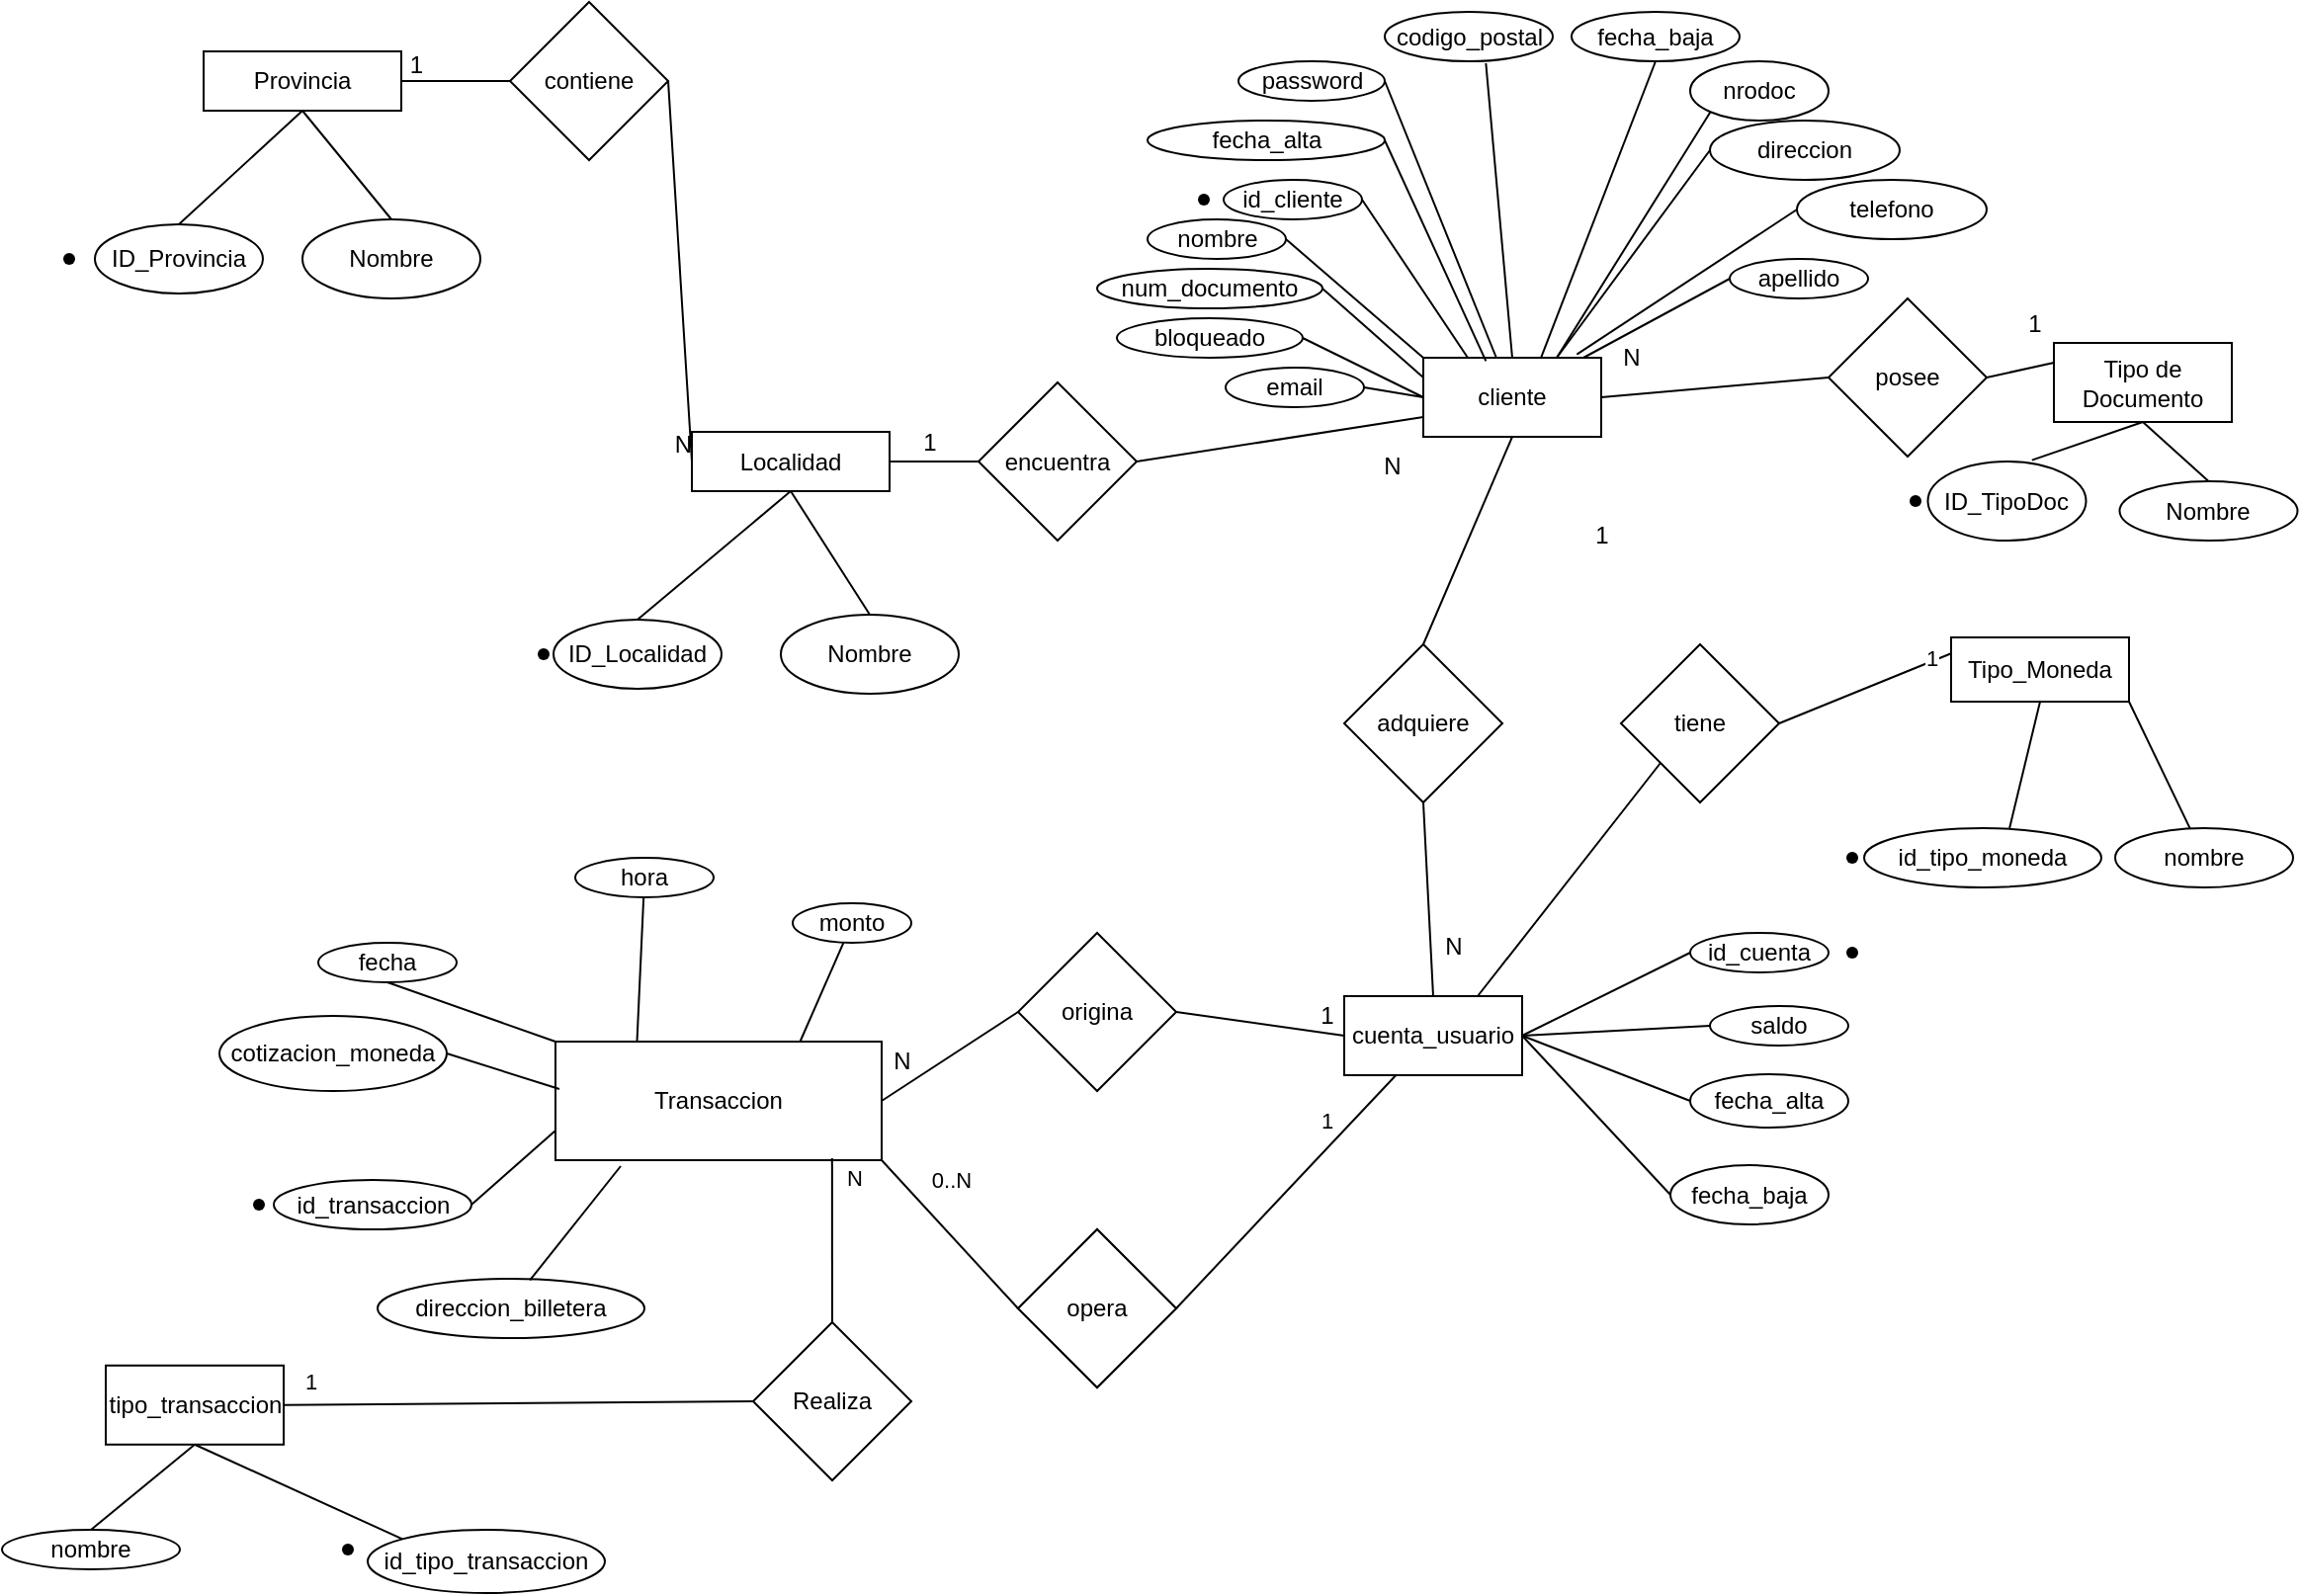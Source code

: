 <mxfile version="20.3.0" type="device" pages="2"><diagram id="hdQU2-g7u_Fy4wq5Urxn" name="DER Conceptual"><mxGraphModel dx="1951" dy="1358" grid="1" gridSize="10" guides="1" tooltips="1" connect="1" arrows="1" fold="1" page="1" pageScale="1" pageWidth="1169" pageHeight="827" math="0" shadow="0"><root><mxCell id="0"/><mxCell id="1" parent="0"/><mxCell id="NSK5X3M8_hpEyvGxetpT-1" value="cliente" style="rounded=0;whiteSpace=wrap;html=1;" parent="1" vertex="1"><mxGeometry x="-445" y="-635" width="90" height="40" as="geometry"/></mxCell><mxCell id="NSK5X3M8_hpEyvGxetpT-2" value="adquiere" style="rhombus;whiteSpace=wrap;html=1;" parent="1" vertex="1"><mxGeometry x="-485" y="-490" width="80" height="80" as="geometry"/></mxCell><mxCell id="NSK5X3M8_hpEyvGxetpT-3" value="cuenta_usuario" style="rounded=0;whiteSpace=wrap;html=1;" parent="1" vertex="1"><mxGeometry x="-485" y="-312" width="90" height="40" as="geometry"/></mxCell><mxCell id="NSK5X3M8_hpEyvGxetpT-4" value="tipo_transaccion" style="rounded=0;whiteSpace=wrap;html=1;" parent="1" vertex="1"><mxGeometry x="-1111.5" y="-125.12" width="90" height="40" as="geometry"/></mxCell><mxCell id="NSK5X3M8_hpEyvGxetpT-5" value="id_cuenta" style="ellipse;whiteSpace=wrap;html=1;" parent="1" vertex="1"><mxGeometry x="-310" y="-344" width="70" height="20" as="geometry"/></mxCell><mxCell id="NSK5X3M8_hpEyvGxetpT-6" value="nombre" style="ellipse;whiteSpace=wrap;html=1;" parent="1" vertex="1"><mxGeometry x="-584.5" y="-705" width="70" height="20" as="geometry"/></mxCell><mxCell id="NSK5X3M8_hpEyvGxetpT-7" value="id_cliente" style="ellipse;whiteSpace=wrap;html=1;" parent="1" vertex="1"><mxGeometry x="-546" y="-725" width="70" height="20" as="geometry"/></mxCell><mxCell id="NSK5X3M8_hpEyvGxetpT-8" value="id_tipo_transaccion" style="ellipse;whiteSpace=wrap;html=1;" parent="1" vertex="1"><mxGeometry x="-979" y="-42" width="120" height="32" as="geometry"/></mxCell><mxCell id="NSK5X3M8_hpEyvGxetpT-9" value="" style="endArrow=none;html=1;rounded=0;strokeColor=default;exitX=0.25;exitY=0;exitDx=0;exitDy=0;entryX=1;entryY=0.5;entryDx=0;entryDy=0;" parent="1" source="NSK5X3M8_hpEyvGxetpT-1" target="NSK5X3M8_hpEyvGxetpT-7" edge="1"><mxGeometry relative="1" as="geometry"><mxPoint x="-636" y="-305" as="sourcePoint"/><mxPoint x="-476" y="-305" as="targetPoint"/></mxGeometry></mxCell><mxCell id="NSK5X3M8_hpEyvGxetpT-10" value="" style="endArrow=none;html=1;rounded=0;strokeColor=default;exitX=1;exitY=0.5;exitDx=0;exitDy=0;entryX=0;entryY=0;entryDx=0;entryDy=0;" parent="1" source="NSK5X3M8_hpEyvGxetpT-6" target="NSK5X3M8_hpEyvGxetpT-1" edge="1"><mxGeometry relative="1" as="geometry"><mxPoint x="-636" y="-305" as="sourcePoint"/><mxPoint x="-476" y="-305" as="targetPoint"/></mxGeometry></mxCell><mxCell id="NSK5X3M8_hpEyvGxetpT-11" value="" style="endArrow=none;html=1;rounded=0;strokeColor=default;entryX=1;entryY=0.5;entryDx=0;entryDy=0;exitX=0;exitY=0.5;exitDx=0;exitDy=0;" parent="1" source="NSK5X3M8_hpEyvGxetpT-5" target="NSK5X3M8_hpEyvGxetpT-3" edge="1"><mxGeometry relative="1" as="geometry"><mxPoint x="-575" y="-232" as="sourcePoint"/><mxPoint x="-415" y="-232" as="targetPoint"/></mxGeometry></mxCell><mxCell id="NSK5X3M8_hpEyvGxetpT-12" value="" style="endArrow=none;html=1;rounded=0;strokeColor=default;exitX=0.5;exitY=1;exitDx=0;exitDy=0;entryX=0;entryY=0;entryDx=0;entryDy=0;" parent="1" source="NSK5X3M8_hpEyvGxetpT-4" target="NSK5X3M8_hpEyvGxetpT-8" edge="1"><mxGeometry relative="1" as="geometry"><mxPoint x="-1131.5" y="-275.12" as="sourcePoint"/><mxPoint x="-856.5" y="-30.12" as="targetPoint"/></mxGeometry></mxCell><mxCell id="NSK5X3M8_hpEyvGxetpT-13" value="N" style="text;html=1;align=center;verticalAlign=middle;resizable=0;points=[];autosize=1;strokeColor=none;fillColor=none;" parent="1" vertex="1"><mxGeometry x="-445" y="-352" width="30" height="30" as="geometry"/></mxCell><mxCell id="NSK5X3M8_hpEyvGxetpT-14" value="1" style="text;html=1;align=center;verticalAlign=middle;resizable=0;points=[];autosize=1;strokeColor=none;fillColor=none;" parent="1" vertex="1"><mxGeometry x="-370" y="-560" width="30" height="30" as="geometry"/></mxCell><mxCell id="NSK5X3M8_hpEyvGxetpT-15" value="saldo" style="ellipse;whiteSpace=wrap;html=1;" parent="1" vertex="1"><mxGeometry x="-300" y="-307" width="70" height="20" as="geometry"/></mxCell><mxCell id="NSK5X3M8_hpEyvGxetpT-16" value="" style="endArrow=none;html=1;rounded=0;strokeColor=default;exitX=1;exitY=0.5;exitDx=0;exitDy=0;entryX=0;entryY=0.5;entryDx=0;entryDy=0;" parent="1" source="NSK5X3M8_hpEyvGxetpT-3" target="NSK5X3M8_hpEyvGxetpT-15" edge="1"><mxGeometry relative="1" as="geometry"><mxPoint x="-575" y="-232" as="sourcePoint"/><mxPoint x="-415" y="-232" as="targetPoint"/></mxGeometry></mxCell><mxCell id="NSK5X3M8_hpEyvGxetpT-17" value="nombre" style="ellipse;whiteSpace=wrap;html=1;" parent="1" vertex="1"><mxGeometry x="-1164" y="-42" width="90" height="20" as="geometry"/></mxCell><mxCell id="NSK5X3M8_hpEyvGxetpT-18" value="" style="endArrow=none;html=1;rounded=0;strokeColor=default;exitX=0.5;exitY=1;exitDx=0;exitDy=0;entryX=0.5;entryY=0;entryDx=0;entryDy=0;" parent="1" source="NSK5X3M8_hpEyvGxetpT-4" target="NSK5X3M8_hpEyvGxetpT-17" edge="1"><mxGeometry relative="1" as="geometry"><mxPoint x="-1131.5" y="-275.12" as="sourcePoint"/><mxPoint x="-971.5" y="-275.12" as="targetPoint"/></mxGeometry></mxCell><mxCell id="NSK5X3M8_hpEyvGxetpT-19" value="email" style="ellipse;whiteSpace=wrap;html=1;" parent="1" vertex="1"><mxGeometry x="-545" y="-630" width="70" height="20" as="geometry"/></mxCell><mxCell id="NSK5X3M8_hpEyvGxetpT-20" value="" style="endArrow=none;html=1;rounded=0;strokeColor=default;exitX=1;exitY=0.5;exitDx=0;exitDy=0;entryX=0;entryY=0.5;entryDx=0;entryDy=0;" parent="1" source="NSK5X3M8_hpEyvGxetpT-19" target="NSK5X3M8_hpEyvGxetpT-1" edge="1"><mxGeometry relative="1" as="geometry"><mxPoint x="-646" y="-305" as="sourcePoint"/><mxPoint x="-486" y="-305" as="targetPoint"/></mxGeometry></mxCell><mxCell id="NSK5X3M8_hpEyvGxetpT-21" value="Transaccion" style="rounded=0;whiteSpace=wrap;html=1;" parent="1" vertex="1"><mxGeometry x="-884" y="-289" width="165" height="60" as="geometry"/></mxCell><mxCell id="NSK5X3M8_hpEyvGxetpT-22" value="origina" style="rhombus;whiteSpace=wrap;html=1;" parent="1" vertex="1"><mxGeometry x="-650" y="-344" width="80" height="80" as="geometry"/></mxCell><mxCell id="NSK5X3M8_hpEyvGxetpT-23" value="" style="endArrow=none;html=1;rounded=0;exitX=1;exitY=0.5;exitDx=0;exitDy=0;entryX=0;entryY=0.5;entryDx=0;entryDy=0;" parent="1" source="NSK5X3M8_hpEyvGxetpT-22" target="NSK5X3M8_hpEyvGxetpT-3" edge="1"><mxGeometry width="50" height="50" relative="1" as="geometry"><mxPoint x="-425" y="-212" as="sourcePoint"/><mxPoint x="-375" y="-262" as="targetPoint"/></mxGeometry></mxCell><mxCell id="NSK5X3M8_hpEyvGxetpT-24" value="" style="endArrow=none;html=1;rounded=0;exitX=1;exitY=0.5;exitDx=0;exitDy=0;entryX=0;entryY=0.5;entryDx=0;entryDy=0;" parent="1" source="NSK5X3M8_hpEyvGxetpT-21" target="NSK5X3M8_hpEyvGxetpT-22" edge="1"><mxGeometry width="50" height="50" relative="1" as="geometry"><mxPoint x="-684" y="-199" as="sourcePoint"/><mxPoint x="-634" y="-249" as="targetPoint"/></mxGeometry></mxCell><mxCell id="NSK5X3M8_hpEyvGxetpT-25" value="N" style="text;html=1;align=center;verticalAlign=middle;resizable=0;points=[];autosize=1;strokeColor=none;fillColor=none;" parent="1" vertex="1"><mxGeometry x="-724" y="-294" width="30" height="30" as="geometry"/></mxCell><mxCell id="NSK5X3M8_hpEyvGxetpT-26" value="direccion_billetera" style="ellipse;whiteSpace=wrap;html=1;" parent="1" vertex="1"><mxGeometry x="-974" y="-169" width="135" height="30" as="geometry"/></mxCell><mxCell id="NSK5X3M8_hpEyvGxetpT-27" value="" style="endArrow=none;html=1;rounded=0;exitX=0.571;exitY=0.023;exitDx=0;exitDy=0;exitPerimeter=0;entryX=0.2;entryY=1.05;entryDx=0;entryDy=0;entryPerimeter=0;" parent="1" source="NSK5X3M8_hpEyvGxetpT-26" target="NSK5X3M8_hpEyvGxetpT-21" edge="1"><mxGeometry width="50" height="50" relative="1" as="geometry"><mxPoint x="-774" y="-139" as="sourcePoint"/><mxPoint x="-804" y="-199" as="targetPoint"/></mxGeometry></mxCell><mxCell id="NSK5X3M8_hpEyvGxetpT-28" value="Tipo de Documento" style="rounded=0;whiteSpace=wrap;html=1;" parent="1" vertex="1"><mxGeometry x="-126" y="-642.5" width="90" height="40" as="geometry"/></mxCell><mxCell id="NSK5X3M8_hpEyvGxetpT-29" value="ID_TipoDoc" style="ellipse;whiteSpace=wrap;html=1;" parent="1" vertex="1"><mxGeometry x="-189.75" y="-582.5" width="80" height="40" as="geometry"/></mxCell><mxCell id="NSK5X3M8_hpEyvGxetpT-30" value="Nombre" style="ellipse;whiteSpace=wrap;html=1;" parent="1" vertex="1"><mxGeometry x="-92.75" y="-572.5" width="90" height="30" as="geometry"/></mxCell><mxCell id="NSK5X3M8_hpEyvGxetpT-31" value="" style="endArrow=none;html=1;rounded=0;exitX=0.658;exitY=-0.017;exitDx=0;exitDy=0;exitPerimeter=0;entryX=0.5;entryY=1;entryDx=0;entryDy=0;" parent="1" source="NSK5X3M8_hpEyvGxetpT-29" target="NSK5X3M8_hpEyvGxetpT-28" edge="1"><mxGeometry width="50" height="50" relative="1" as="geometry"><mxPoint x="20.25" y="-582.5" as="sourcePoint"/><mxPoint x="-29.75" y="-627.5" as="targetPoint"/></mxGeometry></mxCell><mxCell id="NSK5X3M8_hpEyvGxetpT-32" value="" style="endArrow=none;html=1;rounded=0;exitX=0.5;exitY=0;exitDx=0;exitDy=0;entryX=0.5;entryY=1;entryDx=0;entryDy=0;" parent="1" source="NSK5X3M8_hpEyvGxetpT-30" target="NSK5X3M8_hpEyvGxetpT-28" edge="1"><mxGeometry width="50" height="50" relative="1" as="geometry"><mxPoint x="-39.75" y="-577.5" as="sourcePoint"/><mxPoint x="100.25" y="-627.5" as="targetPoint"/></mxGeometry></mxCell><mxCell id="NSK5X3M8_hpEyvGxetpT-33" value="nrodoc" style="ellipse;whiteSpace=wrap;html=1;" parent="1" vertex="1"><mxGeometry x="-310" y="-785" width="70" height="30" as="geometry"/></mxCell><mxCell id="NSK5X3M8_hpEyvGxetpT-34" value="ID_Localidad" style="ellipse;whiteSpace=wrap;html=1;" parent="1" vertex="1"><mxGeometry x="-885" y="-502.5" width="85" height="35" as="geometry"/></mxCell><mxCell id="NSK5X3M8_hpEyvGxetpT-35" value="Nombre" style="ellipse;whiteSpace=wrap;html=1;" parent="1" vertex="1"><mxGeometry x="-770" y="-505" width="90" height="40" as="geometry"/></mxCell><mxCell id="NSK5X3M8_hpEyvGxetpT-36" value="" style="endArrow=none;html=1;rounded=0;exitX=0.5;exitY=0;exitDx=0;exitDy=0;entryX=0.5;entryY=1;entryDx=0;entryDy=0;" parent="1" source="NSK5X3M8_hpEyvGxetpT-34" target="NSK5X3M8_hpEyvGxetpT-46" edge="1"><mxGeometry width="50" height="50" relative="1" as="geometry"><mxPoint x="-820" y="-512.5" as="sourcePoint"/><mxPoint x="-770" y="-562.5" as="targetPoint"/></mxGeometry></mxCell><mxCell id="NSK5X3M8_hpEyvGxetpT-37" value="" style="endArrow=none;html=1;rounded=0;entryX=0.5;entryY=1;entryDx=0;entryDy=0;exitX=0.5;exitY=0;exitDx=0;exitDy=0;" parent="1" source="NSK5X3M8_hpEyvGxetpT-35" target="NSK5X3M8_hpEyvGxetpT-46" edge="1"><mxGeometry width="50" height="50" relative="1" as="geometry"><mxPoint x="-735" y="-422.5" as="sourcePoint"/><mxPoint x="-685" y="-472.5" as="targetPoint"/></mxGeometry></mxCell><mxCell id="NSK5X3M8_hpEyvGxetpT-38" value="Provincia" style="rounded=0;whiteSpace=wrap;html=1;" parent="1" vertex="1"><mxGeometry x="-1062" y="-790" width="100" height="30" as="geometry"/></mxCell><mxCell id="NSK5X3M8_hpEyvGxetpT-39" value="ID_Provincia" style="ellipse;whiteSpace=wrap;html=1;" parent="1" vertex="1"><mxGeometry x="-1117" y="-702.5" width="85" height="35" as="geometry"/></mxCell><mxCell id="NSK5X3M8_hpEyvGxetpT-40" value="Nombre" style="ellipse;whiteSpace=wrap;html=1;" parent="1" vertex="1"><mxGeometry x="-1012" y="-705" width="90" height="40" as="geometry"/></mxCell><mxCell id="NSK5X3M8_hpEyvGxetpT-41" value="" style="endArrow=none;html=1;rounded=0;exitX=0.5;exitY=0;exitDx=0;exitDy=0;entryX=0.5;entryY=1;entryDx=0;entryDy=0;" parent="1" source="NSK5X3M8_hpEyvGxetpT-39" target="NSK5X3M8_hpEyvGxetpT-38" edge="1"><mxGeometry width="50" height="50" relative="1" as="geometry"><mxPoint x="-1107" y="-710" as="sourcePoint"/><mxPoint x="-1022" y="-765" as="targetPoint"/></mxGeometry></mxCell><mxCell id="NSK5X3M8_hpEyvGxetpT-42" value="" style="endArrow=none;html=1;rounded=0;exitX=0.5;exitY=0;exitDx=0;exitDy=0;entryX=0.5;entryY=1;entryDx=0;entryDy=0;" parent="1" source="NSK5X3M8_hpEyvGxetpT-40" target="NSK5X3M8_hpEyvGxetpT-38" edge="1"><mxGeometry width="50" height="50" relative="1" as="geometry"><mxPoint x="-1032" y="-735" as="sourcePoint"/><mxPoint x="-1022" y="-755" as="targetPoint"/></mxGeometry></mxCell><mxCell id="NSK5X3M8_hpEyvGxetpT-43" value="" style="endArrow=none;html=1;rounded=0;exitX=1;exitY=0.5;exitDx=0;exitDy=0;startArrow=none;" parent="1" source="NSK5X3M8_hpEyvGxetpT-46" edge="1"><mxGeometry width="50" height="50" relative="1" as="geometry"><mxPoint x="-1035" y="-422.5" as="sourcePoint"/><mxPoint x="-775" y="-582.5" as="targetPoint"/><Array as="points"><mxPoint x="-685" y="-582.5"/></Array></mxGeometry></mxCell><mxCell id="NSK5X3M8_hpEyvGxetpT-44" value="codigo_postal" style="ellipse;whiteSpace=wrap;html=1;" parent="1" vertex="1"><mxGeometry x="-464.5" y="-810" width="85" height="25" as="geometry"/></mxCell><mxCell id="NSK5X3M8_hpEyvGxetpT-45" value="N" style="text;html=1;align=center;verticalAlign=middle;resizable=0;points=[];autosize=1;strokeColor=none;fillColor=none;" parent="1" vertex="1"><mxGeometry x="-810" y="-607.5" width="30" height="30" as="geometry"/></mxCell><mxCell id="NSK5X3M8_hpEyvGxetpT-46" value="Localidad" style="rounded=0;whiteSpace=wrap;html=1;" parent="1" vertex="1"><mxGeometry x="-815" y="-597.5" width="100" height="30" as="geometry"/></mxCell><mxCell id="NSK5X3M8_hpEyvGxetpT-47" value="encuentra" style="rhombus;whiteSpace=wrap;html=1;" parent="1" vertex="1"><mxGeometry x="-670" y="-622.5" width="80" height="80" as="geometry"/></mxCell><mxCell id="NSK5X3M8_hpEyvGxetpT-48" value="" style="endArrow=none;html=1;rounded=0;entryX=1;entryY=0.5;entryDx=0;entryDy=0;exitX=0;exitY=0.75;exitDx=0;exitDy=0;" parent="1" source="NSK5X3M8_hpEyvGxetpT-1" target="NSK5X3M8_hpEyvGxetpT-47" edge="1"><mxGeometry width="50" height="50" relative="1" as="geometry"><mxPoint x="-624.63" y="-325" as="sourcePoint"/><mxPoint x="-630" y="-582.5" as="targetPoint"/></mxGeometry></mxCell><mxCell id="NSK5X3M8_hpEyvGxetpT-49" value="" style="endArrow=none;html=1;rounded=0;entryX=1;entryY=0.5;entryDx=0;entryDy=0;exitX=0;exitY=0.5;exitDx=0;exitDy=0;" parent="1" source="NSK5X3M8_hpEyvGxetpT-47" target="NSK5X3M8_hpEyvGxetpT-46" edge="1"><mxGeometry width="50" height="50" relative="1" as="geometry"><mxPoint x="-610" y="-620" as="sourcePoint"/><mxPoint x="-550" y="-580" as="targetPoint"/><Array as="points"/></mxGeometry></mxCell><mxCell id="NSK5X3M8_hpEyvGxetpT-50" value="1" style="text;html=1;align=center;verticalAlign=middle;resizable=0;points=[];autosize=1;strokeColor=none;fillColor=none;" parent="1" vertex="1"><mxGeometry x="-710" y="-607.5" width="30" height="30" as="geometry"/></mxCell><mxCell id="NSK5X3M8_hpEyvGxetpT-51" value="N" style="text;html=1;align=center;verticalAlign=middle;resizable=0;points=[];autosize=1;strokeColor=none;fillColor=none;" parent="1" vertex="1"><mxGeometry x="-476" y="-595" width="30" height="30" as="geometry"/></mxCell><mxCell id="NSK5X3M8_hpEyvGxetpT-52" value="" style="endArrow=none;html=1;rounded=0;entryX=0.5;entryY=1;entryDx=0;entryDy=0;exitX=0.5;exitY=0;exitDx=0;exitDy=0;" parent="1" source="NSK5X3M8_hpEyvGxetpT-2" target="NSK5X3M8_hpEyvGxetpT-1" edge="1"><mxGeometry width="50" height="50" relative="1" as="geometry"><mxPoint x="-602" y="-425" as="sourcePoint"/><mxPoint x="-552" y="-475" as="targetPoint"/></mxGeometry></mxCell><mxCell id="NSK5X3M8_hpEyvGxetpT-53" value="" style="endArrow=none;html=1;rounded=0;entryX=0.5;entryY=1;entryDx=0;entryDy=0;exitX=0.5;exitY=0;exitDx=0;exitDy=0;" parent="1" source="NSK5X3M8_hpEyvGxetpT-3" target="NSK5X3M8_hpEyvGxetpT-2" edge="1"><mxGeometry width="50" height="50" relative="1" as="geometry"><mxPoint x="-445" y="-365" as="sourcePoint"/><mxPoint x="-835" y="-505" as="targetPoint"/></mxGeometry></mxCell><mxCell id="NSK5X3M8_hpEyvGxetpT-54" value="" style="endArrow=none;html=1;rounded=0;entryX=0;entryY=0.25;entryDx=0;entryDy=0;exitX=1;exitY=0.5;exitDx=0;exitDy=0;startArrow=none;" parent="1" source="NSK5X3M8_hpEyvGxetpT-55" target="NSK5X3M8_hpEyvGxetpT-28" edge="1"><mxGeometry width="50" height="50" relative="1" as="geometry"><mxPoint x="-250" y="-345" as="sourcePoint"/><mxPoint x="-200" y="-395" as="targetPoint"/></mxGeometry></mxCell><mxCell id="NSK5X3M8_hpEyvGxetpT-55" value="posee" style="rhombus;whiteSpace=wrap;html=1;" parent="1" vertex="1"><mxGeometry x="-240" y="-665" width="80" height="80" as="geometry"/></mxCell><mxCell id="NSK5X3M8_hpEyvGxetpT-56" value="" style="endArrow=none;html=1;rounded=0;entryX=0;entryY=0.5;entryDx=0;entryDy=0;exitX=1;exitY=0.5;exitDx=0;exitDy=0;" parent="1" source="NSK5X3M8_hpEyvGxetpT-1" target="NSK5X3M8_hpEyvGxetpT-55" edge="1"><mxGeometry width="50" height="50" relative="1" as="geometry"><mxPoint x="-355" y="-615" as="sourcePoint"/><mxPoint x="-60" y="-625" as="targetPoint"/></mxGeometry></mxCell><mxCell id="NSK5X3M8_hpEyvGxetpT-57" value="" style="endArrow=none;html=1;rounded=0;exitX=0.75;exitY=0;exitDx=0;exitDy=0;entryX=0;entryY=1;entryDx=0;entryDy=0;" parent="1" source="NSK5X3M8_hpEyvGxetpT-1" target="NSK5X3M8_hpEyvGxetpT-33" edge="1"><mxGeometry width="50" height="50" relative="1" as="geometry"><mxPoint x="-335" y="-625" as="sourcePoint"/><mxPoint x="-285" y="-675" as="targetPoint"/></mxGeometry></mxCell><mxCell id="NSK5X3M8_hpEyvGxetpT-58" value="" style="endArrow=none;html=1;rounded=0;entryX=0.602;entryY=1.04;entryDx=0;entryDy=0;entryPerimeter=0;" parent="1" target="NSK5X3M8_hpEyvGxetpT-44" edge="1"><mxGeometry width="50" height="50" relative="1" as="geometry"><mxPoint x="-400" y="-635" as="sourcePoint"/><mxPoint x="-420" y="-765" as="targetPoint"/></mxGeometry></mxCell><mxCell id="NSK5X3M8_hpEyvGxetpT-59" value="N" style="text;html=1;align=center;verticalAlign=middle;resizable=0;points=[];autosize=1;strokeColor=none;fillColor=none;" parent="1" vertex="1"><mxGeometry x="-355" y="-650" width="30" height="30" as="geometry"/></mxCell><mxCell id="NSK5X3M8_hpEyvGxetpT-60" value="1" style="text;html=1;align=center;verticalAlign=middle;resizable=0;points=[];autosize=1;strokeColor=none;fillColor=none;" parent="1" vertex="1"><mxGeometry x="-151" y="-667.5" width="30" height="30" as="geometry"/></mxCell><mxCell id="NSK5X3M8_hpEyvGxetpT-61" value="Tipo_Moneda" style="rounded=0;whiteSpace=wrap;html=1;" parent="1" vertex="1"><mxGeometry x="-178" y="-493.5" width="90" height="32.5" as="geometry"/></mxCell><mxCell id="NSK5X3M8_hpEyvGxetpT-62" value="" style="endArrow=none;html=1;rounded=0;entryX=0;entryY=0.25;entryDx=0;entryDy=0;exitX=1;exitY=0.5;exitDx=0;exitDy=0;startArrow=none;" parent="1" source="NSK5X3M8_hpEyvGxetpT-64" target="NSK5X3M8_hpEyvGxetpT-61" edge="1"><mxGeometry width="50" height="50" relative="1" as="geometry"><mxPoint x="-250.0" y="-461.0" as="sourcePoint"/><mxPoint x="-305" y="-261" as="targetPoint"/><Array as="points"/></mxGeometry></mxCell><mxCell id="NSK5X3M8_hpEyvGxetpT-63" value="1" style="edgeLabel;html=1;align=center;verticalAlign=middle;resizable=0;points=[];" parent="NSK5X3M8_hpEyvGxetpT-62" vertex="1" connectable="0"><mxGeometry x="0.777" y="2" relative="1" as="geometry"><mxPoint as="offset"/></mxGeometry></mxCell><mxCell id="NSK5X3M8_hpEyvGxetpT-64" value="tiene" style="rhombus;whiteSpace=wrap;html=1;" parent="1" vertex="1"><mxGeometry x="-345" y="-490" width="80" height="80" as="geometry"/></mxCell><mxCell id="NSK5X3M8_hpEyvGxetpT-65" value="" style="endArrow=none;html=1;rounded=0;exitX=0.75;exitY=0;exitDx=0;exitDy=0;entryX=0;entryY=1;entryDx=0;entryDy=0;" parent="1" source="NSK5X3M8_hpEyvGxetpT-3" target="NSK5X3M8_hpEyvGxetpT-64" edge="1"><mxGeometry width="50" height="50" relative="1" as="geometry"><mxPoint x="-417.5" y="-365" as="sourcePoint"/><mxPoint x="-325" y="-485" as="targetPoint"/><Array as="points"/></mxGeometry></mxCell><mxCell id="NSK5X3M8_hpEyvGxetpT-66" value="id_tipo_moneda" style="ellipse;whiteSpace=wrap;html=1;" parent="1" vertex="1"><mxGeometry x="-222" y="-397" width="120" height="30" as="geometry"/></mxCell><mxCell id="NSK5X3M8_hpEyvGxetpT-67" value="nombre" style="ellipse;whiteSpace=wrap;html=1;" parent="1" vertex="1"><mxGeometry x="-95" y="-397" width="90" height="30" as="geometry"/></mxCell><mxCell id="NSK5X3M8_hpEyvGxetpT-68" value="" style="endArrow=none;html=1;rounded=0;entryX=0.5;entryY=1;entryDx=0;entryDy=0;exitX=0.613;exitY=0;exitDx=0;exitDy=0;exitPerimeter=0;" parent="1" source="NSK5X3M8_hpEyvGxetpT-66" target="NSK5X3M8_hpEyvGxetpT-61" edge="1"><mxGeometry width="50" height="50" relative="1" as="geometry"><mxPoint x="-408" y="-255" as="sourcePoint"/><mxPoint x="-358" y="-305" as="targetPoint"/></mxGeometry></mxCell><mxCell id="NSK5X3M8_hpEyvGxetpT-69" value="" style="endArrow=none;html=1;rounded=0;entryX=1;entryY=1;entryDx=0;entryDy=0;" parent="1" source="NSK5X3M8_hpEyvGxetpT-67" target="NSK5X3M8_hpEyvGxetpT-61" edge="1"><mxGeometry width="50" height="50" relative="1" as="geometry"><mxPoint x="-408" y="-255" as="sourcePoint"/><mxPoint x="-358" y="-305" as="targetPoint"/></mxGeometry></mxCell><mxCell id="NSK5X3M8_hpEyvGxetpT-70" value="Realiza" style="rhombus;whiteSpace=wrap;html=1;" parent="1" vertex="1"><mxGeometry x="-784" y="-147" width="80" height="80" as="geometry"/></mxCell><mxCell id="NSK5X3M8_hpEyvGxetpT-71" value="" style="endArrow=none;html=1;rounded=0;entryX=0.848;entryY=0.983;entryDx=0;entryDy=0;entryPerimeter=0;" parent="1" source="NSK5X3M8_hpEyvGxetpT-70" target="NSK5X3M8_hpEyvGxetpT-21" edge="1"><mxGeometry width="50" height="50" relative="1" as="geometry"><mxPoint x="-384" y="-179" as="sourcePoint"/><mxPoint x="-334" y="-229" as="targetPoint"/></mxGeometry></mxCell><mxCell id="NSK5X3M8_hpEyvGxetpT-72" value="N" style="edgeLabel;html=1;align=center;verticalAlign=middle;resizable=0;points=[];" parent="NSK5X3M8_hpEyvGxetpT-71" vertex="1" connectable="0"><mxGeometry x="0.758" y="-1" relative="1" as="geometry"><mxPoint x="10" as="offset"/></mxGeometry></mxCell><mxCell id="NSK5X3M8_hpEyvGxetpT-73" value="1" style="text;html=1;align=center;verticalAlign=middle;resizable=0;points=[];autosize=1;strokeColor=none;fillColor=none;" parent="1" vertex="1"><mxGeometry x="-509.5" y="-317" width="30" height="30" as="geometry"/></mxCell><mxCell id="NSK5X3M8_hpEyvGxetpT-74" value="" style="endArrow=none;html=1;rounded=0;entryX=0;entryY=0.5;entryDx=0;entryDy=0;exitX=1;exitY=0.5;exitDx=0;exitDy=0;" parent="1" source="NSK5X3M8_hpEyvGxetpT-4" target="NSK5X3M8_hpEyvGxetpT-70" edge="1"><mxGeometry width="50" height="50" relative="1" as="geometry"><mxPoint x="-685.071" y="-132" as="sourcePoint"/><mxPoint x="-829" y="-47" as="targetPoint"/></mxGeometry></mxCell><mxCell id="NSK5X3M8_hpEyvGxetpT-75" value="1" style="edgeLabel;html=1;align=center;verticalAlign=middle;resizable=0;points=[];" parent="NSK5X3M8_hpEyvGxetpT-74" vertex="1" connectable="0"><mxGeometry x="-0.832" y="2" relative="1" as="geometry"><mxPoint x="-7" y="-10" as="offset"/></mxGeometry></mxCell><mxCell id="NSK5X3M8_hpEyvGxetpT-76" value="password" style="ellipse;whiteSpace=wrap;html=1;" parent="1" vertex="1"><mxGeometry x="-538.5" y="-785" width="74" height="20" as="geometry"/></mxCell><mxCell id="NSK5X3M8_hpEyvGxetpT-77" value="" style="endArrow=none;html=1;rounded=0;entryX=1;entryY=0.5;entryDx=0;entryDy=0;" parent="1" source="NSK5X3M8_hpEyvGxetpT-1" target="NSK5X3M8_hpEyvGxetpT-76" edge="1"><mxGeometry width="50" height="50" relative="1" as="geometry"><mxPoint x="-450" y="-385" as="sourcePoint"/><mxPoint x="-400" y="-435" as="targetPoint"/></mxGeometry></mxCell><mxCell id="NSK5X3M8_hpEyvGxetpT-78" value="id_transaccion" style="ellipse;whiteSpace=wrap;html=1;" parent="1" vertex="1"><mxGeometry x="-1026.5" y="-219" width="100" height="25" as="geometry"/></mxCell><mxCell id="NSK5X3M8_hpEyvGxetpT-79" value="" style="endArrow=none;html=1;rounded=0;exitX=1;exitY=0.5;exitDx=0;exitDy=0;entryX=0;entryY=0.75;entryDx=0;entryDy=0;" parent="1" source="NSK5X3M8_hpEyvGxetpT-78" target="NSK5X3M8_hpEyvGxetpT-21" edge="1"><mxGeometry width="50" height="50" relative="1" as="geometry"><mxPoint x="-794" y="-239" as="sourcePoint"/><mxPoint x="-744" y="-289" as="targetPoint"/></mxGeometry></mxCell><mxCell id="NSK5X3M8_hpEyvGxetpT-80" value="monto" style="ellipse;whiteSpace=wrap;html=1;" parent="1" vertex="1"><mxGeometry x="-764" y="-359" width="60" height="20" as="geometry"/></mxCell><mxCell id="NSK5X3M8_hpEyvGxetpT-81" value="" style="endArrow=none;html=1;rounded=0;strokeColor=default;exitX=0.75;exitY=0;exitDx=0;exitDy=0;" parent="1" source="NSK5X3M8_hpEyvGxetpT-21" target="NSK5X3M8_hpEyvGxetpT-80" edge="1"><mxGeometry relative="1" as="geometry"><mxPoint x="-749" y="-449.0" as="sourcePoint"/><mxPoint x="-704.0" y="-359.0" as="targetPoint"/></mxGeometry></mxCell><mxCell id="NSK5X3M8_hpEyvGxetpT-82" value="hora" style="ellipse;whiteSpace=wrap;html=1;" parent="1" vertex="1"><mxGeometry x="-874" y="-382" width="70" height="20" as="geometry"/></mxCell><mxCell id="NSK5X3M8_hpEyvGxetpT-83" value="" style="endArrow=none;html=1;rounded=0;strokeColor=default;exitX=0.25;exitY=0;exitDx=0;exitDy=0;" parent="1" source="NSK5X3M8_hpEyvGxetpT-21" target="NSK5X3M8_hpEyvGxetpT-82" edge="1"><mxGeometry relative="1" as="geometry"><mxPoint x="-749" y="-449.0" as="sourcePoint"/><mxPoint x="-814" y="-392" as="targetPoint"/></mxGeometry></mxCell><mxCell id="NSK5X3M8_hpEyvGxetpT-84" value="fecha" style="ellipse;whiteSpace=wrap;html=1;" parent="1" vertex="1"><mxGeometry x="-1004" y="-339" width="70" height="20" as="geometry"/></mxCell><mxCell id="NSK5X3M8_hpEyvGxetpT-85" value="" style="endArrow=none;html=1;rounded=0;strokeColor=default;exitX=0;exitY=0;exitDx=0;exitDy=0;entryX=0.5;entryY=1;entryDx=0;entryDy=0;" parent="1" source="NSK5X3M8_hpEyvGxetpT-21" target="NSK5X3M8_hpEyvGxetpT-84" edge="1"><mxGeometry relative="1" as="geometry"><mxPoint x="-930.25" y="-289" as="sourcePoint"/><mxPoint x="-741.5" y="-639" as="targetPoint"/></mxGeometry></mxCell><mxCell id="NSK5X3M8_hpEyvGxetpT-86" value="origen&lt;br&gt;" style="rhombus;whiteSpace=wrap;html=1;" parent="1" vertex="1"><mxGeometry x="-650" y="-194" width="80" height="80" as="geometry"/></mxCell><mxCell id="NSK5X3M8_hpEyvGxetpT-87" value="opera" style="rhombus;whiteSpace=wrap;html=1;" parent="1" vertex="1"><mxGeometry x="-650" y="-194" width="80" height="80" as="geometry"/></mxCell><mxCell id="NSK5X3M8_hpEyvGxetpT-88" value="" style="endArrow=none;html=1;rounded=0;exitX=1;exitY=0.5;exitDx=0;exitDy=0;" parent="1" source="NSK5X3M8_hpEyvGxetpT-87" target="NSK5X3M8_hpEyvGxetpT-3" edge="1"><mxGeometry width="50" height="50" relative="1" as="geometry"><mxPoint x="-535" y="-262" as="sourcePoint"/><mxPoint x="-475" y="-282" as="targetPoint"/></mxGeometry></mxCell><mxCell id="NSK5X3M8_hpEyvGxetpT-89" value="1" style="edgeLabel;html=1;align=center;verticalAlign=middle;resizable=0;points=[];" parent="NSK5X3M8_hpEyvGxetpT-88" vertex="1" connectable="0"><mxGeometry x="0.588" y="-1" relative="1" as="geometry"><mxPoint x="-13" y="-2" as="offset"/></mxGeometry></mxCell><mxCell id="NSK5X3M8_hpEyvGxetpT-90" value="" style="endArrow=none;html=1;rounded=0;entryX=0;entryY=0.5;entryDx=0;entryDy=0;exitX=1;exitY=1;exitDx=0;exitDy=0;" parent="1" source="NSK5X3M8_hpEyvGxetpT-21" target="NSK5X3M8_hpEyvGxetpT-87" edge="1"><mxGeometry width="50" height="50" relative="1" as="geometry"><mxPoint x="-714" y="-229" as="sourcePoint"/><mxPoint x="-494" y="-269" as="targetPoint"/></mxGeometry></mxCell><mxCell id="NSK5X3M8_hpEyvGxetpT-91" value="0..N" style="edgeLabel;html=1;align=center;verticalAlign=middle;resizable=0;points=[];" parent="NSK5X3M8_hpEyvGxetpT-90" vertex="1" connectable="0"><mxGeometry x="-0.649" y="-1" relative="1" as="geometry"><mxPoint x="23" y="-4" as="offset"/></mxGeometry></mxCell><mxCell id="NSK5X3M8_hpEyvGxetpT-92" value="" style="shape=waypoint;sketch=0;fillStyle=solid;size=6;pointerEvents=1;points=[];fillColor=none;resizable=0;rotatable=0;perimeter=centerPerimeter;snapToPoint=1;" parent="1" vertex="1"><mxGeometry x="-1150" y="-705" width="40" height="40" as="geometry"/></mxCell><mxCell id="NSK5X3M8_hpEyvGxetpT-93" value="" style="shape=waypoint;sketch=0;fillStyle=solid;size=6;pointerEvents=1;points=[];fillColor=none;resizable=0;rotatable=0;perimeter=centerPerimeter;snapToPoint=1;" parent="1" vertex="1"><mxGeometry x="-910" y="-505" width="40" height="40" as="geometry"/></mxCell><mxCell id="NSK5X3M8_hpEyvGxetpT-94" value="" style="shape=waypoint;sketch=0;fillStyle=solid;size=6;pointerEvents=1;points=[];fillColor=none;resizable=0;rotatable=0;perimeter=centerPerimeter;snapToPoint=1;" parent="1" vertex="1"><mxGeometry x="-576" y="-735" width="40" height="40" as="geometry"/></mxCell><mxCell id="NSK5X3M8_hpEyvGxetpT-95" value="" style="shape=waypoint;sketch=0;fillStyle=solid;size=6;pointerEvents=1;points=[];fillColor=none;resizable=0;rotatable=0;perimeter=centerPerimeter;snapToPoint=1;" parent="1" vertex="1"><mxGeometry x="-216" y="-582.5" width="40" height="40" as="geometry"/></mxCell><mxCell id="NSK5X3M8_hpEyvGxetpT-96" value="" style="shape=waypoint;sketch=0;fillStyle=solid;size=6;pointerEvents=1;points=[];fillColor=none;resizable=0;rotatable=0;perimeter=centerPerimeter;snapToPoint=1;" parent="1" vertex="1"><mxGeometry x="-248" y="-402" width="40" height="40" as="geometry"/></mxCell><mxCell id="NSK5X3M8_hpEyvGxetpT-97" value="" style="shape=waypoint;sketch=0;fillStyle=solid;size=6;pointerEvents=1;points=[];fillColor=none;resizable=0;rotatable=0;perimeter=centerPerimeter;snapToPoint=1;" parent="1" vertex="1"><mxGeometry x="-248" y="-354" width="40" height="40" as="geometry"/></mxCell><mxCell id="NSK5X3M8_hpEyvGxetpT-98" value="" style="shape=waypoint;sketch=0;fillStyle=solid;size=6;pointerEvents=1;points=[];fillColor=none;resizable=0;rotatable=0;perimeter=centerPerimeter;snapToPoint=1;" parent="1" vertex="1"><mxGeometry x="-1054" y="-226.5" width="40" height="40" as="geometry"/></mxCell><mxCell id="NSK5X3M8_hpEyvGxetpT-99" value="" style="shape=waypoint;sketch=0;fillStyle=solid;size=6;pointerEvents=1;points=[];fillColor=none;resizable=0;rotatable=0;perimeter=centerPerimeter;snapToPoint=1;" parent="1" vertex="1"><mxGeometry x="-1009" y="-52" width="40" height="40" as="geometry"/></mxCell><mxCell id="NSK5X3M8_hpEyvGxetpT-100" value="contiene" style="rhombus;whiteSpace=wrap;html=1;" parent="1" vertex="1"><mxGeometry x="-907" y="-815" width="80" height="80" as="geometry"/></mxCell><mxCell id="NSK5X3M8_hpEyvGxetpT-101" value="" style="endArrow=none;html=1;rounded=0;exitX=1;exitY=0.5;exitDx=0;exitDy=0;entryX=0;entryY=0.5;entryDx=0;entryDy=0;" parent="1" source="NSK5X3M8_hpEyvGxetpT-100" target="NSK5X3M8_hpEyvGxetpT-46" edge="1"><mxGeometry relative="1" as="geometry"><mxPoint x="-782" y="-517.5" as="sourcePoint"/><mxPoint x="-537" y="-267.5" as="targetPoint"/><Array as="points"/></mxGeometry></mxCell><mxCell id="NSK5X3M8_hpEyvGxetpT-102" value="N" style="resizable=0;html=1;align=right;verticalAlign=bottom;" parent="NSK5X3M8_hpEyvGxetpT-101" connectable="0" vertex="1"><mxGeometry x="1" relative="1" as="geometry"/></mxCell><mxCell id="NSK5X3M8_hpEyvGxetpT-103" value="" style="endArrow=none;html=1;rounded=0;entryX=1;entryY=0.5;entryDx=0;entryDy=0;exitX=0;exitY=0.5;exitDx=0;exitDy=0;" parent="1" source="NSK5X3M8_hpEyvGxetpT-100" target="NSK5X3M8_hpEyvGxetpT-38" edge="1"><mxGeometry relative="1" as="geometry"><mxPoint x="-1162" y="-475" as="sourcePoint"/><mxPoint x="-1002" y="-475" as="targetPoint"/></mxGeometry></mxCell><mxCell id="NSK5X3M8_hpEyvGxetpT-104" value="1" style="resizable=0;html=1;align=right;verticalAlign=bottom;" parent="NSK5X3M8_hpEyvGxetpT-103" connectable="0" vertex="1"><mxGeometry x="1" relative="1" as="geometry"><mxPoint x="11" as="offset"/></mxGeometry></mxCell><mxCell id="NSK5X3M8_hpEyvGxetpT-105" value="apellido" style="ellipse;whiteSpace=wrap;html=1;" parent="1" vertex="1"><mxGeometry x="-290" y="-685" width="70" height="20" as="geometry"/></mxCell><mxCell id="NSK5X3M8_hpEyvGxetpT-106" value="" style="endArrow=none;html=1;rounded=0;exitX=0.9;exitY=0;exitDx=0;exitDy=0;entryX=0;entryY=0.5;entryDx=0;entryDy=0;exitPerimeter=0;" parent="1" source="NSK5X3M8_hpEyvGxetpT-1" target="NSK5X3M8_hpEyvGxetpT-105" edge="1"><mxGeometry width="50" height="50" relative="1" as="geometry"><mxPoint x="-190" y="-755" as="sourcePoint"/><mxPoint x="-177.249" y="-839.393" as="targetPoint"/></mxGeometry></mxCell><mxCell id="NSK5X3M8_hpEyvGxetpT-107" value="direccion" style="ellipse;whiteSpace=wrap;html=1;" parent="1" vertex="1"><mxGeometry x="-300" y="-755" width="96" height="30" as="geometry"/></mxCell><mxCell id="NSK5X3M8_hpEyvGxetpT-108" value="" style="endArrow=none;html=1;rounded=0;exitX=0.75;exitY=0;exitDx=0;exitDy=0;entryX=0;entryY=0.5;entryDx=0;entryDy=0;" parent="1" source="NSK5X3M8_hpEyvGxetpT-1" target="NSK5X3M8_hpEyvGxetpT-107" edge="1"><mxGeometry width="50" height="50" relative="1" as="geometry"><mxPoint x="-349" y="-675" as="sourcePoint"/><mxPoint x="-275" y="-715" as="targetPoint"/></mxGeometry></mxCell><mxCell id="NSK5X3M8_hpEyvGxetpT-109" value="fecha_alta" style="ellipse;whiteSpace=wrap;html=1;" parent="1" vertex="1"><mxGeometry x="-310" y="-272.5" width="80" height="27" as="geometry"/></mxCell><mxCell id="NSK5X3M8_hpEyvGxetpT-110" value="fecha_baja" style="ellipse;whiteSpace=wrap;html=1;" parent="1" vertex="1"><mxGeometry x="-320" y="-226.5" width="80" height="30" as="geometry"/></mxCell><mxCell id="NSK5X3M8_hpEyvGxetpT-111" value="" style="endArrow=none;html=1;rounded=0;entryX=0;entryY=0.5;entryDx=0;entryDy=0;exitX=1;exitY=0.5;exitDx=0;exitDy=0;" parent="1" source="NSK5X3M8_hpEyvGxetpT-3" target="NSK5X3M8_hpEyvGxetpT-109" edge="1"><mxGeometry width="50" height="50" relative="1" as="geometry"><mxPoint x="-355" y="-205" as="sourcePoint"/><mxPoint x="-305" y="-255" as="targetPoint"/></mxGeometry></mxCell><mxCell id="NSK5X3M8_hpEyvGxetpT-112" value="" style="endArrow=none;html=1;rounded=0;entryX=0;entryY=0.5;entryDx=0;entryDy=0;exitX=1;exitY=0.5;exitDx=0;exitDy=0;" parent="1" source="NSK5X3M8_hpEyvGxetpT-3" target="NSK5X3M8_hpEyvGxetpT-110" edge="1"><mxGeometry width="50" height="50" relative="1" as="geometry"><mxPoint x="-355" y="-205" as="sourcePoint"/><mxPoint x="-305" y="-255" as="targetPoint"/></mxGeometry></mxCell><mxCell id="NSK5X3M8_hpEyvGxetpT-113" value="fecha_alta" style="ellipse;whiteSpace=wrap;html=1;" parent="1" vertex="1"><mxGeometry x="-584.5" y="-755" width="120" height="20" as="geometry"/></mxCell><mxCell id="NSK5X3M8_hpEyvGxetpT-114" value="" style="endArrow=none;html=1;rounded=0;entryX=1;entryY=0.5;entryDx=0;entryDy=0;exitX=0.352;exitY=0.042;exitDx=0;exitDy=0;exitPerimeter=0;" parent="1" source="NSK5X3M8_hpEyvGxetpT-1" target="NSK5X3M8_hpEyvGxetpT-113" edge="1"><mxGeometry width="50" height="50" relative="1" as="geometry"><mxPoint x="-310" y="-495" as="sourcePoint"/><mxPoint x="-260" y="-545" as="targetPoint"/></mxGeometry></mxCell><mxCell id="NSK5X3M8_hpEyvGxetpT-115" value="fecha_baja" style="ellipse;whiteSpace=wrap;html=1;" parent="1" vertex="1"><mxGeometry x="-370" y="-810" width="85" height="25" as="geometry"/></mxCell><mxCell id="NSK5X3M8_hpEyvGxetpT-116" value="" style="endArrow=none;html=1;rounded=0;entryX=0.5;entryY=1;entryDx=0;entryDy=0;exitX=0.663;exitY=-0.008;exitDx=0;exitDy=0;exitPerimeter=0;" parent="1" source="NSK5X3M8_hpEyvGxetpT-1" target="NSK5X3M8_hpEyvGxetpT-115" edge="1"><mxGeometry width="50" height="50" relative="1" as="geometry"><mxPoint x="-310" y="-495" as="sourcePoint"/><mxPoint x="-260" y="-545" as="targetPoint"/></mxGeometry></mxCell><mxCell id="NSK5X3M8_hpEyvGxetpT-117" value="telefono" style="ellipse;whiteSpace=wrap;html=1;" parent="1" vertex="1"><mxGeometry x="-256" y="-725" width="96" height="30" as="geometry"/></mxCell><mxCell id="NSK5X3M8_hpEyvGxetpT-118" value="" style="endArrow=none;html=1;rounded=0;entryX=0;entryY=0.5;entryDx=0;entryDy=0;exitX=0.863;exitY=-0.042;exitDx=0;exitDy=0;exitPerimeter=0;" parent="1" source="NSK5X3M8_hpEyvGxetpT-1" target="NSK5X3M8_hpEyvGxetpT-117" edge="1"><mxGeometry width="50" height="50" relative="1" as="geometry"><mxPoint x="-310" y="-495" as="sourcePoint"/><mxPoint x="-260" y="-545" as="targetPoint"/></mxGeometry></mxCell><mxCell id="NSK5X3M8_hpEyvGxetpT-119" value="num_documento" style="ellipse;whiteSpace=wrap;html=1;" parent="1" vertex="1"><mxGeometry x="-610" y="-680" width="114" height="20" as="geometry"/></mxCell><mxCell id="NSK5X3M8_hpEyvGxetpT-120" value="bloqueado" style="ellipse;whiteSpace=wrap;html=1;" parent="1" vertex="1"><mxGeometry x="-600" y="-655" width="94" height="20" as="geometry"/></mxCell><mxCell id="NSK5X3M8_hpEyvGxetpT-121" value="" style="endArrow=none;html=1;rounded=0;entryX=1;entryY=0.5;entryDx=0;entryDy=0;exitX=0;exitY=0.25;exitDx=0;exitDy=0;" parent="1" source="NSK5X3M8_hpEyvGxetpT-1" target="NSK5X3M8_hpEyvGxetpT-119" edge="1"><mxGeometry width="50" height="50" relative="1" as="geometry"><mxPoint x="-310" y="-495" as="sourcePoint"/><mxPoint x="-260" y="-545" as="targetPoint"/></mxGeometry></mxCell><mxCell id="NSK5X3M8_hpEyvGxetpT-122" value="" style="endArrow=none;html=1;rounded=0;entryX=1;entryY=0.5;entryDx=0;entryDy=0;exitX=0;exitY=0.5;exitDx=0;exitDy=0;" parent="1" source="NSK5X3M8_hpEyvGxetpT-1" target="NSK5X3M8_hpEyvGxetpT-120" edge="1"><mxGeometry width="50" height="50" relative="1" as="geometry"><mxPoint x="-310" y="-495" as="sourcePoint"/><mxPoint x="-260" y="-545" as="targetPoint"/></mxGeometry></mxCell><mxCell id="NSK5X3M8_hpEyvGxetpT-123" value="cotizacion_moneda" style="ellipse;whiteSpace=wrap;html=1;" parent="1" vertex="1"><mxGeometry x="-1054" y="-302" width="115" height="38" as="geometry"/></mxCell><mxCell id="NSK5X3M8_hpEyvGxetpT-124" value="" style="endArrow=none;html=1;rounded=0;entryX=1;entryY=0.5;entryDx=0;entryDy=0;exitX=0.012;exitY=0.4;exitDx=0;exitDy=0;exitPerimeter=0;" parent="1" source="NSK5X3M8_hpEyvGxetpT-21" target="NSK5X3M8_hpEyvGxetpT-123" edge="1"><mxGeometry width="50" height="50" relative="1" as="geometry"><mxPoint x="-724" y="-202" as="sourcePoint"/><mxPoint x="-674" y="-252" as="targetPoint"/></mxGeometry></mxCell></root></mxGraphModel></diagram><diagram name="LOGICO" id="5a6sQcoqCr5MB0iMNft8"><mxGraphModel dx="782" dy="531" grid="1" gridSize="10" guides="1" tooltips="1" connect="1" arrows="1" fold="1" page="1" pageScale="1" pageWidth="1169" pageHeight="827" math="0" shadow="0"><root><mxCell id="fzQUujgrk6L-gnSLzCZJ-0"/><mxCell id="fzQUujgrk6L-gnSLzCZJ-1" parent="fzQUujgrk6L-gnSLzCZJ-0"/><mxCell id="fzQUujgrk6L-gnSLzCZJ-2" value="Provincia" style="shape=table;startSize=30;container=1;collapsible=1;childLayout=tableLayout;fixedRows=1;rowLines=0;fontStyle=1;align=center;resizeLast=1;" parent="fzQUujgrk6L-gnSLzCZJ-1" vertex="1"><mxGeometry x="40" y="36" width="140" height="150" as="geometry"/></mxCell><mxCell id="fzQUujgrk6L-gnSLzCZJ-3" value="" style="shape=tableRow;horizontal=0;startSize=0;swimlaneHead=0;swimlaneBody=0;fillColor=none;collapsible=0;dropTarget=0;points=[[0,0.5],[1,0.5]];portConstraint=eastwest;top=0;left=0;right=0;bottom=1;" parent="fzQUujgrk6L-gnSLzCZJ-2" vertex="1"><mxGeometry y="30" width="140" height="30" as="geometry"/></mxCell><mxCell id="fzQUujgrk6L-gnSLzCZJ-4" value="PK" style="shape=partialRectangle;connectable=0;fillColor=none;top=0;left=0;bottom=0;right=0;fontStyle=1;overflow=hidden;" parent="fzQUujgrk6L-gnSLzCZJ-3" vertex="1"><mxGeometry width="30" height="30" as="geometry"><mxRectangle width="30" height="30" as="alternateBounds"/></mxGeometry></mxCell><mxCell id="fzQUujgrk6L-gnSLzCZJ-5" value="id provincia" style="shape=partialRectangle;connectable=0;fillColor=none;top=0;left=0;bottom=0;right=0;align=left;spacingLeft=6;fontStyle=5;overflow=hidden;" parent="fzQUujgrk6L-gnSLzCZJ-3" vertex="1"><mxGeometry x="30" width="110" height="30" as="geometry"><mxRectangle width="110" height="30" as="alternateBounds"/></mxGeometry></mxCell><mxCell id="fzQUujgrk6L-gnSLzCZJ-6" value="" style="shape=tableRow;horizontal=0;startSize=0;swimlaneHead=0;swimlaneBody=0;fillColor=none;collapsible=0;dropTarget=0;points=[[0,0.5],[1,0.5]];portConstraint=eastwest;top=0;left=0;right=0;bottom=0;" parent="fzQUujgrk6L-gnSLzCZJ-2" vertex="1"><mxGeometry y="60" width="140" height="30" as="geometry"/></mxCell><mxCell id="fzQUujgrk6L-gnSLzCZJ-7" value="" style="shape=partialRectangle;connectable=0;fillColor=none;top=0;left=0;bottom=0;right=0;editable=1;overflow=hidden;" parent="fzQUujgrk6L-gnSLzCZJ-6" vertex="1"><mxGeometry width="30" height="30" as="geometry"><mxRectangle width="30" height="30" as="alternateBounds"/></mxGeometry></mxCell><mxCell id="fzQUujgrk6L-gnSLzCZJ-8" value="nombre" style="shape=partialRectangle;connectable=0;fillColor=none;top=0;left=0;bottom=0;right=0;align=left;spacingLeft=6;overflow=hidden;" parent="fzQUujgrk6L-gnSLzCZJ-6" vertex="1"><mxGeometry x="30" width="110" height="30" as="geometry"><mxRectangle width="110" height="30" as="alternateBounds"/></mxGeometry></mxCell><mxCell id="fzQUujgrk6L-gnSLzCZJ-9" value="" style="shape=tableRow;horizontal=0;startSize=0;swimlaneHead=0;swimlaneBody=0;fillColor=none;collapsible=0;dropTarget=0;points=[[0,0.5],[1,0.5]];portConstraint=eastwest;top=0;left=0;right=0;bottom=0;" parent="fzQUujgrk6L-gnSLzCZJ-2" vertex="1"><mxGeometry y="90" width="140" height="30" as="geometry"/></mxCell><mxCell id="fzQUujgrk6L-gnSLzCZJ-10" value="" style="shape=partialRectangle;connectable=0;fillColor=none;top=0;left=0;bottom=0;right=0;editable=1;overflow=hidden;" parent="fzQUujgrk6L-gnSLzCZJ-9" vertex="1"><mxGeometry width="30" height="30" as="geometry"><mxRectangle width="30" height="30" as="alternateBounds"/></mxGeometry></mxCell><mxCell id="fzQUujgrk6L-gnSLzCZJ-11" value="" style="shape=partialRectangle;connectable=0;fillColor=none;top=0;left=0;bottom=0;right=0;align=left;spacingLeft=6;overflow=hidden;" parent="fzQUujgrk6L-gnSLzCZJ-9" vertex="1"><mxGeometry x="30" width="110" height="30" as="geometry"><mxRectangle width="110" height="30" as="alternateBounds"/></mxGeometry></mxCell><mxCell id="fzQUujgrk6L-gnSLzCZJ-12" value="" style="shape=tableRow;horizontal=0;startSize=0;swimlaneHead=0;swimlaneBody=0;fillColor=none;collapsible=0;dropTarget=0;points=[[0,0.5],[1,0.5]];portConstraint=eastwest;top=0;left=0;right=0;bottom=0;" parent="fzQUujgrk6L-gnSLzCZJ-2" vertex="1"><mxGeometry y="120" width="140" height="30" as="geometry"/></mxCell><mxCell id="fzQUujgrk6L-gnSLzCZJ-13" value="" style="shape=partialRectangle;connectable=0;fillColor=none;top=0;left=0;bottom=0;right=0;editable=1;overflow=hidden;" parent="fzQUujgrk6L-gnSLzCZJ-12" vertex="1"><mxGeometry width="30" height="30" as="geometry"><mxRectangle width="30" height="30" as="alternateBounds"/></mxGeometry></mxCell><mxCell id="fzQUujgrk6L-gnSLzCZJ-14" value="" style="shape=partialRectangle;connectable=0;fillColor=none;top=0;left=0;bottom=0;right=0;align=left;spacingLeft=6;overflow=hidden;" parent="fzQUujgrk6L-gnSLzCZJ-12" vertex="1"><mxGeometry x="30" width="110" height="30" as="geometry"><mxRectangle width="110" height="30" as="alternateBounds"/></mxGeometry></mxCell><mxCell id="fzQUujgrk6L-gnSLzCZJ-15" value="Localidad" style="shape=table;startSize=30;container=1;collapsible=1;childLayout=tableLayout;fixedRows=1;rowLines=0;fontStyle=1;align=center;resizeLast=1;" parent="fzQUujgrk6L-gnSLzCZJ-1" vertex="1"><mxGeometry x="280" y="36" width="180" height="160" as="geometry"/></mxCell><mxCell id="fzQUujgrk6L-gnSLzCZJ-16" value="" style="shape=tableRow;horizontal=0;startSize=0;swimlaneHead=0;swimlaneBody=0;fillColor=none;collapsible=0;dropTarget=0;points=[[0,0.5],[1,0.5]];portConstraint=eastwest;top=0;left=0;right=0;bottom=1;" parent="fzQUujgrk6L-gnSLzCZJ-15" vertex="1"><mxGeometry y="30" width="180" height="30" as="geometry"/></mxCell><mxCell id="fzQUujgrk6L-gnSLzCZJ-17" value="PK" style="shape=partialRectangle;connectable=0;fillColor=none;top=0;left=0;bottom=0;right=0;fontStyle=1;overflow=hidden;" parent="fzQUujgrk6L-gnSLzCZJ-16" vertex="1"><mxGeometry width="30" height="30" as="geometry"><mxRectangle width="30" height="30" as="alternateBounds"/></mxGeometry></mxCell><mxCell id="fzQUujgrk6L-gnSLzCZJ-18" value="id_localidad" style="shape=partialRectangle;connectable=0;fillColor=none;top=0;left=0;bottom=0;right=0;align=left;spacingLeft=6;fontStyle=5;overflow=hidden;" parent="fzQUujgrk6L-gnSLzCZJ-16" vertex="1"><mxGeometry x="30" width="150" height="30" as="geometry"><mxRectangle width="150" height="30" as="alternateBounds"/></mxGeometry></mxCell><mxCell id="fzQUujgrk6L-gnSLzCZJ-19" value="" style="shape=tableRow;horizontal=0;startSize=0;swimlaneHead=0;swimlaneBody=0;fillColor=none;collapsible=0;dropTarget=0;points=[[0,0.5],[1,0.5]];portConstraint=eastwest;top=0;left=0;right=0;bottom=0;" parent="fzQUujgrk6L-gnSLzCZJ-15" vertex="1"><mxGeometry y="60" width="180" height="30" as="geometry"/></mxCell><mxCell id="fzQUujgrk6L-gnSLzCZJ-20" value="" style="shape=partialRectangle;connectable=0;fillColor=none;top=0;left=0;bottom=0;right=0;editable=1;overflow=hidden;" parent="fzQUujgrk6L-gnSLzCZJ-19" vertex="1"><mxGeometry width="30" height="30" as="geometry"><mxRectangle width="30" height="30" as="alternateBounds"/></mxGeometry></mxCell><mxCell id="fzQUujgrk6L-gnSLzCZJ-21" value="nombre" style="shape=partialRectangle;connectable=0;fillColor=none;top=0;left=0;bottom=0;right=0;align=left;spacingLeft=6;overflow=hidden;" parent="fzQUujgrk6L-gnSLzCZJ-19" vertex="1"><mxGeometry x="30" width="150" height="30" as="geometry"><mxRectangle width="150" height="30" as="alternateBounds"/></mxGeometry></mxCell><mxCell id="fzQUujgrk6L-gnSLzCZJ-22" value="" style="shape=tableRow;horizontal=0;startSize=0;swimlaneHead=0;swimlaneBody=0;fillColor=none;collapsible=0;dropTarget=0;points=[[0,0.5],[1,0.5]];portConstraint=eastwest;top=0;left=0;right=0;bottom=0;" parent="fzQUujgrk6L-gnSLzCZJ-15" vertex="1"><mxGeometry y="90" width="180" height="30" as="geometry"/></mxCell><mxCell id="fzQUujgrk6L-gnSLzCZJ-23" value="" style="shape=partialRectangle;connectable=0;fillColor=none;top=0;left=0;bottom=0;right=0;editable=1;overflow=hidden;" parent="fzQUujgrk6L-gnSLzCZJ-22" vertex="1"><mxGeometry width="30" height="30" as="geometry"><mxRectangle width="30" height="30" as="alternateBounds"/></mxGeometry></mxCell><mxCell id="fzQUujgrk6L-gnSLzCZJ-24" value="id_provincia" style="shape=partialRectangle;connectable=0;fillColor=none;top=0;left=0;bottom=0;right=0;align=left;spacingLeft=6;overflow=hidden;" parent="fzQUujgrk6L-gnSLzCZJ-22" vertex="1"><mxGeometry x="30" width="150" height="30" as="geometry"><mxRectangle width="150" height="30" as="alternateBounds"/></mxGeometry></mxCell><mxCell id="fzQUujgrk6L-gnSLzCZJ-25" value="" style="shape=tableRow;horizontal=0;startSize=0;swimlaneHead=0;swimlaneBody=0;fillColor=none;collapsible=0;dropTarget=0;points=[[0,0.5],[1,0.5]];portConstraint=eastwest;top=0;left=0;right=0;bottom=0;" parent="fzQUujgrk6L-gnSLzCZJ-15" vertex="1"><mxGeometry y="120" width="180" height="30" as="geometry"/></mxCell><mxCell id="fzQUujgrk6L-gnSLzCZJ-26" value="" style="shape=partialRectangle;connectable=0;fillColor=none;top=0;left=0;bottom=0;right=0;editable=1;overflow=hidden;" parent="fzQUujgrk6L-gnSLzCZJ-25" vertex="1"><mxGeometry width="30" height="30" as="geometry"><mxRectangle width="30" height="30" as="alternateBounds"/></mxGeometry></mxCell><mxCell id="fzQUujgrk6L-gnSLzCZJ-27" value="" style="shape=partialRectangle;connectable=0;fillColor=none;top=0;left=0;bottom=0;right=0;align=left;spacingLeft=6;overflow=hidden;" parent="fzQUujgrk6L-gnSLzCZJ-25" vertex="1"><mxGeometry x="30" width="150" height="30" as="geometry"><mxRectangle width="150" height="30" as="alternateBounds"/></mxGeometry></mxCell><mxCell id="fzQUujgrk6L-gnSLzCZJ-28" value="FK" style="shape=partialRectangle;connectable=0;fillColor=none;top=0;left=0;bottom=0;right=0;fontStyle=1;overflow=hidden;" parent="fzQUujgrk6L-gnSLzCZJ-1" vertex="1"><mxGeometry x="280" y="125" width="30" height="30" as="geometry"><mxRectangle width="30" height="30" as="alternateBounds"/></mxGeometry></mxCell><mxCell id="fzQUujgrk6L-gnSLzCZJ-29" value="" style="edgeStyle=entityRelationEdgeStyle;fontSize=12;html=1;endArrow=ERoneToMany;rounded=0;exitX=1;exitY=0.5;exitDx=0;exitDy=0;entryX=0;entryY=0.5;entryDx=0;entryDy=0;" parent="fzQUujgrk6L-gnSLzCZJ-1" source="fzQUujgrk6L-gnSLzCZJ-6" target="fzQUujgrk6L-gnSLzCZJ-19" edge="1"><mxGeometry width="100" height="100" relative="1" as="geometry"><mxPoint x="360" y="400" as="sourcePoint"/><mxPoint x="460" y="300" as="targetPoint"/></mxGeometry></mxCell><mxCell id="fzQUujgrk6L-gnSLzCZJ-35" value="Cliente" style="shape=table;startSize=30;container=1;collapsible=1;childLayout=tableLayout;fixedRows=1;rowLines=0;fontStyle=1;align=center;resizeLast=1;" parent="fzQUujgrk6L-gnSLzCZJ-1" vertex="1"><mxGeometry x="606" y="40" width="200" height="470" as="geometry"/></mxCell><mxCell id="fzQUujgrk6L-gnSLzCZJ-36" value="" style="shape=tableRow;horizontal=0;startSize=0;swimlaneHead=0;swimlaneBody=0;fillColor=none;collapsible=0;dropTarget=0;points=[[0,0.5],[1,0.5]];portConstraint=eastwest;top=0;left=0;right=0;bottom=0;" parent="fzQUujgrk6L-gnSLzCZJ-35" vertex="1"><mxGeometry y="30" width="200" height="30" as="geometry"/></mxCell><mxCell id="fzQUujgrk6L-gnSLzCZJ-37" value="PK" style="shape=partialRectangle;connectable=0;fillColor=none;top=0;left=0;bottom=0;right=0;fontStyle=1;overflow=hidden;" parent="fzQUujgrk6L-gnSLzCZJ-36" vertex="1"><mxGeometry width="60" height="30" as="geometry"><mxRectangle width="60" height="30" as="alternateBounds"/></mxGeometry></mxCell><mxCell id="fzQUujgrk6L-gnSLzCZJ-38" value="id cliente" style="shape=partialRectangle;connectable=0;fillColor=none;top=0;left=0;bottom=0;right=0;align=left;spacingLeft=6;fontStyle=5;overflow=hidden;" parent="fzQUujgrk6L-gnSLzCZJ-36" vertex="1"><mxGeometry x="60" width="140" height="30" as="geometry"><mxRectangle width="140" height="30" as="alternateBounds"/></mxGeometry></mxCell><mxCell id="fzQUujgrk6L-gnSLzCZJ-39" value="" style="shape=tableRow;horizontal=0;startSize=0;swimlaneHead=0;swimlaneBody=0;fillColor=none;collapsible=0;dropTarget=0;points=[[0,0.5],[1,0.5]];portConstraint=eastwest;top=0;left=0;right=0;bottom=1;" parent="fzQUujgrk6L-gnSLzCZJ-35" vertex="1"><mxGeometry y="60" width="200" height="70" as="geometry"/></mxCell><mxCell id="fzQUujgrk6L-gnSLzCZJ-40" value="" style="shape=partialRectangle;connectable=0;fillColor=none;top=0;left=0;bottom=0;right=0;fontStyle=1;overflow=hidden;" parent="fzQUujgrk6L-gnSLzCZJ-39" vertex="1"><mxGeometry width="60" height="70" as="geometry"><mxRectangle width="60" height="70" as="alternateBounds"/></mxGeometry></mxCell><mxCell id="fzQUujgrk6L-gnSLzCZJ-41" value="" style="shape=partialRectangle;connectable=0;fillColor=none;top=0;left=0;bottom=0;right=0;align=left;spacingLeft=6;fontStyle=5;overflow=hidden;" parent="fzQUujgrk6L-gnSLzCZJ-39" vertex="1"><mxGeometry x="60" width="140" height="70" as="geometry"><mxRectangle width="140" height="70" as="alternateBounds"/></mxGeometry></mxCell><mxCell id="fzQUujgrk6L-gnSLzCZJ-42" value="" style="shape=tableRow;horizontal=0;startSize=0;swimlaneHead=0;swimlaneBody=0;fillColor=none;collapsible=0;dropTarget=0;points=[[0,0.5],[1,0.5]];portConstraint=eastwest;top=0;left=0;right=0;bottom=0;" parent="fzQUujgrk6L-gnSLzCZJ-35" vertex="1"><mxGeometry y="130" width="200" height="30" as="geometry"/></mxCell><mxCell id="fzQUujgrk6L-gnSLzCZJ-43" value="" style="shape=partialRectangle;connectable=0;fillColor=none;top=0;left=0;bottom=0;right=0;editable=1;overflow=hidden;" parent="fzQUujgrk6L-gnSLzCZJ-42" vertex="1"><mxGeometry width="60" height="30" as="geometry"><mxRectangle width="60" height="30" as="alternateBounds"/></mxGeometry></mxCell><mxCell id="fzQUujgrk6L-gnSLzCZJ-44" value="apellido" style="shape=partialRectangle;connectable=0;fillColor=none;top=0;left=0;bottom=0;right=0;align=left;spacingLeft=6;overflow=hidden;" parent="fzQUujgrk6L-gnSLzCZJ-42" vertex="1"><mxGeometry x="60" width="140" height="30" as="geometry"><mxRectangle width="140" height="30" as="alternateBounds"/></mxGeometry></mxCell><mxCell id="fzQUujgrk6L-gnSLzCZJ-45" value="" style="shape=tableRow;horizontal=0;startSize=0;swimlaneHead=0;swimlaneBody=0;fillColor=none;collapsible=0;dropTarget=0;points=[[0,0.5],[1,0.5]];portConstraint=eastwest;top=0;left=0;right=0;bottom=0;" parent="fzQUujgrk6L-gnSLzCZJ-35" vertex="1"><mxGeometry y="160" width="200" height="30" as="geometry"/></mxCell><mxCell id="fzQUujgrk6L-gnSLzCZJ-46" value="" style="shape=partialRectangle;connectable=0;fillColor=none;top=0;left=0;bottom=0;right=0;editable=1;overflow=hidden;" parent="fzQUujgrk6L-gnSLzCZJ-45" vertex="1"><mxGeometry width="60" height="30" as="geometry"><mxRectangle width="60" height="30" as="alternateBounds"/></mxGeometry></mxCell><mxCell id="fzQUujgrk6L-gnSLzCZJ-47" value="nombre" style="shape=partialRectangle;connectable=0;fillColor=none;top=0;left=0;bottom=0;right=0;align=left;spacingLeft=6;overflow=hidden;" parent="fzQUujgrk6L-gnSLzCZJ-45" vertex="1"><mxGeometry x="60" width="140" height="30" as="geometry"><mxRectangle width="140" height="30" as="alternateBounds"/></mxGeometry></mxCell><mxCell id="y_FLBvYIPHE32g0yOj1m-0" value="" style="shape=tableRow;horizontal=0;startSize=0;swimlaneHead=0;swimlaneBody=0;fillColor=none;collapsible=0;dropTarget=0;points=[[0,0.5],[1,0.5]];portConstraint=eastwest;top=0;left=0;right=0;bottom=0;" parent="fzQUujgrk6L-gnSLzCZJ-35" vertex="1"><mxGeometry y="190" width="200" height="30" as="geometry"/></mxCell><mxCell id="y_FLBvYIPHE32g0yOj1m-1" value="" style="shape=partialRectangle;connectable=0;fillColor=none;top=0;left=0;bottom=0;right=0;editable=1;overflow=hidden;" parent="y_FLBvYIPHE32g0yOj1m-0" vertex="1"><mxGeometry width="60" height="30" as="geometry"><mxRectangle width="60" height="30" as="alternateBounds"/></mxGeometry></mxCell><mxCell id="y_FLBvYIPHE32g0yOj1m-2" value="email" style="shape=partialRectangle;connectable=0;fillColor=none;top=0;left=0;bottom=0;right=0;align=left;spacingLeft=6;overflow=hidden;" parent="y_FLBvYIPHE32g0yOj1m-0" vertex="1"><mxGeometry x="60" width="140" height="30" as="geometry"><mxRectangle width="140" height="30" as="alternateBounds"/></mxGeometry></mxCell><mxCell id="UweAAzDXLM7Y1MAyPN-O-0" value="" style="shape=tableRow;horizontal=0;startSize=0;swimlaneHead=0;swimlaneBody=0;fillColor=none;collapsible=0;dropTarget=0;points=[[0,0.5],[1,0.5]];portConstraint=eastwest;top=0;left=0;right=0;bottom=0;" parent="fzQUujgrk6L-gnSLzCZJ-35" vertex="1"><mxGeometry y="220" width="200" height="30" as="geometry"/></mxCell><mxCell id="UweAAzDXLM7Y1MAyPN-O-1" value="" style="shape=partialRectangle;connectable=0;fillColor=none;top=0;left=0;bottom=0;right=0;editable=1;overflow=hidden;" parent="UweAAzDXLM7Y1MAyPN-O-0" vertex="1"><mxGeometry width="60" height="30" as="geometry"><mxRectangle width="60" height="30" as="alternateBounds"/></mxGeometry></mxCell><mxCell id="UweAAzDXLM7Y1MAyPN-O-2" value="password" style="shape=partialRectangle;connectable=0;fillColor=none;top=0;left=0;bottom=0;right=0;align=left;spacingLeft=6;overflow=hidden;" parent="UweAAzDXLM7Y1MAyPN-O-0" vertex="1"><mxGeometry x="60" width="140" height="30" as="geometry"><mxRectangle width="140" height="30" as="alternateBounds"/></mxGeometry></mxCell><mxCell id="vImYVBxyJg2ILF__v561-0" value="" style="shape=tableRow;horizontal=0;startSize=0;swimlaneHead=0;swimlaneBody=0;fillColor=none;collapsible=0;dropTarget=0;points=[[0,0.5],[1,0.5]];portConstraint=eastwest;top=0;left=0;right=0;bottom=0;" parent="fzQUujgrk6L-gnSLzCZJ-35" vertex="1"><mxGeometry y="250" width="200" height="30" as="geometry"/></mxCell><mxCell id="vImYVBxyJg2ILF__v561-1" value="" style="shape=partialRectangle;connectable=0;fillColor=none;top=0;left=0;bottom=0;right=0;editable=1;overflow=hidden;" parent="vImYVBxyJg2ILF__v561-0" vertex="1"><mxGeometry width="60" height="30" as="geometry"><mxRectangle width="60" height="30" as="alternateBounds"/></mxGeometry></mxCell><mxCell id="vImYVBxyJg2ILF__v561-2" value="codigo_postal" style="shape=partialRectangle;connectable=0;fillColor=none;top=0;left=0;bottom=0;right=0;align=left;spacingLeft=6;overflow=hidden;" parent="vImYVBxyJg2ILF__v561-0" vertex="1"><mxGeometry x="60" width="140" height="30" as="geometry"><mxRectangle width="140" height="30" as="alternateBounds"/></mxGeometry></mxCell><mxCell id="vImYVBxyJg2ILF__v561-3" value="" style="shape=tableRow;horizontal=0;startSize=0;swimlaneHead=0;swimlaneBody=0;fillColor=none;collapsible=0;dropTarget=0;points=[[0,0.5],[1,0.5]];portConstraint=eastwest;top=0;left=0;right=0;bottom=0;" parent="fzQUujgrk6L-gnSLzCZJ-35" vertex="1"><mxGeometry y="280" width="200" height="30" as="geometry"/></mxCell><mxCell id="vImYVBxyJg2ILF__v561-4" value="" style="shape=partialRectangle;connectable=0;fillColor=none;top=0;left=0;bottom=0;right=0;editable=1;overflow=hidden;" parent="vImYVBxyJg2ILF__v561-3" vertex="1"><mxGeometry width="60" height="30" as="geometry"><mxRectangle width="60" height="30" as="alternateBounds"/></mxGeometry></mxCell><mxCell id="vImYVBxyJg2ILF__v561-5" value="num_documento" style="shape=partialRectangle;connectable=0;fillColor=none;top=0;left=0;bottom=0;right=0;align=left;spacingLeft=6;overflow=hidden;" parent="vImYVBxyJg2ILF__v561-3" vertex="1"><mxGeometry x="60" width="140" height="30" as="geometry"><mxRectangle width="140" height="30" as="alternateBounds"/></mxGeometry></mxCell><mxCell id="vImYVBxyJg2ILF__v561-6" value="" style="shape=tableRow;horizontal=0;startSize=0;swimlaneHead=0;swimlaneBody=0;fillColor=none;collapsible=0;dropTarget=0;points=[[0,0.5],[1,0.5]];portConstraint=eastwest;top=0;left=0;right=0;bottom=0;" parent="fzQUujgrk6L-gnSLzCZJ-35" vertex="1"><mxGeometry y="310" width="200" height="30" as="geometry"/></mxCell><mxCell id="vImYVBxyJg2ILF__v561-7" value="" style="shape=partialRectangle;connectable=0;fillColor=none;top=0;left=0;bottom=0;right=0;editable=1;overflow=hidden;" parent="vImYVBxyJg2ILF__v561-6" vertex="1"><mxGeometry width="60" height="30" as="geometry"><mxRectangle width="60" height="30" as="alternateBounds"/></mxGeometry></mxCell><mxCell id="vImYVBxyJg2ILF__v561-8" value="telefono" style="shape=partialRectangle;connectable=0;fillColor=none;top=0;left=0;bottom=0;right=0;align=left;spacingLeft=6;overflow=hidden;" parent="vImYVBxyJg2ILF__v561-6" vertex="1"><mxGeometry x="60" width="140" height="30" as="geometry"><mxRectangle width="140" height="30" as="alternateBounds"/></mxGeometry></mxCell><mxCell id="vImYVBxyJg2ILF__v561-9" value="" style="shape=tableRow;horizontal=0;startSize=0;swimlaneHead=0;swimlaneBody=0;fillColor=none;collapsible=0;dropTarget=0;points=[[0,0.5],[1,0.5]];portConstraint=eastwest;top=0;left=0;right=0;bottom=0;" parent="fzQUujgrk6L-gnSLzCZJ-35" vertex="1"><mxGeometry y="340" width="200" height="30" as="geometry"/></mxCell><mxCell id="vImYVBxyJg2ILF__v561-10" value="" style="shape=partialRectangle;connectable=0;fillColor=none;top=0;left=0;bottom=0;right=0;editable=1;overflow=hidden;" parent="vImYVBxyJg2ILF__v561-9" vertex="1"><mxGeometry width="60" height="30" as="geometry"><mxRectangle width="60" height="30" as="alternateBounds"/></mxGeometry></mxCell><mxCell id="vImYVBxyJg2ILF__v561-11" value="direccion" style="shape=partialRectangle;connectable=0;fillColor=none;top=0;left=0;bottom=0;right=0;align=left;spacingLeft=6;overflow=hidden;" parent="vImYVBxyJg2ILF__v561-9" vertex="1"><mxGeometry x="60" width="140" height="30" as="geometry"><mxRectangle width="140" height="30" as="alternateBounds"/></mxGeometry></mxCell><mxCell id="UwtXxdA1fpve8OU3jOWW-0" value="" style="shape=tableRow;horizontal=0;startSize=0;swimlaneHead=0;swimlaneBody=0;fillColor=none;collapsible=0;dropTarget=0;points=[[0,0.5],[1,0.5]];portConstraint=eastwest;top=0;left=0;right=0;bottom=0;" parent="fzQUujgrk6L-gnSLzCZJ-35" vertex="1"><mxGeometry y="370" width="200" height="30" as="geometry"/></mxCell><mxCell id="UwtXxdA1fpve8OU3jOWW-1" value="" style="shape=partialRectangle;connectable=0;fillColor=none;top=0;left=0;bottom=0;right=0;editable=1;overflow=hidden;" parent="UwtXxdA1fpve8OU3jOWW-0" vertex="1"><mxGeometry width="60" height="30" as="geometry"><mxRectangle width="60" height="30" as="alternateBounds"/></mxGeometry></mxCell><mxCell id="UwtXxdA1fpve8OU3jOWW-2" value="fecha_alta" style="shape=partialRectangle;connectable=0;fillColor=none;top=0;left=0;bottom=0;right=0;align=left;spacingLeft=6;overflow=hidden;" parent="UwtXxdA1fpve8OU3jOWW-0" vertex="1"><mxGeometry x="60" width="140" height="30" as="geometry"><mxRectangle width="140" height="30" as="alternateBounds"/></mxGeometry></mxCell><mxCell id="UwtXxdA1fpve8OU3jOWW-3" value="" style="shape=tableRow;horizontal=0;startSize=0;swimlaneHead=0;swimlaneBody=0;fillColor=none;collapsible=0;dropTarget=0;points=[[0,0.5],[1,0.5]];portConstraint=eastwest;top=0;left=0;right=0;bottom=0;" parent="fzQUujgrk6L-gnSLzCZJ-35" vertex="1"><mxGeometry y="400" width="200" height="30" as="geometry"/></mxCell><mxCell id="UwtXxdA1fpve8OU3jOWW-4" value="" style="shape=partialRectangle;connectable=0;fillColor=none;top=0;left=0;bottom=0;right=0;editable=1;overflow=hidden;" parent="UwtXxdA1fpve8OU3jOWW-3" vertex="1"><mxGeometry width="60" height="30" as="geometry"><mxRectangle width="60" height="30" as="alternateBounds"/></mxGeometry></mxCell><mxCell id="UwtXxdA1fpve8OU3jOWW-5" value="fecha_baja" style="shape=partialRectangle;connectable=0;fillColor=none;top=0;left=0;bottom=0;right=0;align=left;spacingLeft=6;overflow=hidden;" parent="UwtXxdA1fpve8OU3jOWW-3" vertex="1"><mxGeometry x="60" width="140" height="30" as="geometry"><mxRectangle width="140" height="30" as="alternateBounds"/></mxGeometry></mxCell><mxCell id="ibJ-jxAjHN2_is7dfcdn-2" value="" style="shape=tableRow;horizontal=0;startSize=0;swimlaneHead=0;swimlaneBody=0;fillColor=none;collapsible=0;dropTarget=0;points=[[0,0.5],[1,0.5]];portConstraint=eastwest;top=0;left=0;right=0;bottom=0;" parent="fzQUujgrk6L-gnSLzCZJ-35" vertex="1"><mxGeometry y="430" width="200" height="30" as="geometry"/></mxCell><mxCell id="ibJ-jxAjHN2_is7dfcdn-3" value="" style="shape=partialRectangle;connectable=0;fillColor=none;top=0;left=0;bottom=0;right=0;editable=1;overflow=hidden;" parent="ibJ-jxAjHN2_is7dfcdn-2" vertex="1"><mxGeometry width="60" height="30" as="geometry"><mxRectangle width="60" height="30" as="alternateBounds"/></mxGeometry></mxCell><mxCell id="ibJ-jxAjHN2_is7dfcdn-4" value="bloqueado" style="shape=partialRectangle;connectable=0;fillColor=none;top=0;left=0;bottom=0;right=0;align=left;spacingLeft=6;overflow=hidden;" parent="ibJ-jxAjHN2_is7dfcdn-2" vertex="1"><mxGeometry x="60" width="140" height="30" as="geometry"><mxRectangle width="140" height="30" as="alternateBounds"/></mxGeometry></mxCell><mxCell id="fzQUujgrk6L-gnSLzCZJ-49" value="id_tipo_documento" style="shape=partialRectangle;connectable=0;fillColor=none;top=0;left=0;bottom=0;right=0;align=left;spacingLeft=6;fontStyle=5;overflow=hidden;" parent="fzQUujgrk6L-gnSLzCZJ-1" vertex="1"><mxGeometry x="670" y="99" width="140" height="30" as="geometry"><mxRectangle width="140" height="30" as="alternateBounds"/></mxGeometry></mxCell><mxCell id="fzQUujgrk6L-gnSLzCZJ-52" value="" style="edgeStyle=entityRelationEdgeStyle;fontSize=12;html=1;endArrow=ERoneToMany;rounded=0;exitX=0.997;exitY=0.262;exitDx=0;exitDy=0;entryX=-0.001;entryY=0.077;entryDx=0;entryDy=0;exitPerimeter=0;entryPerimeter=0;" parent="fzQUujgrk6L-gnSLzCZJ-1" source="fzQUujgrk6L-gnSLzCZJ-19" target="fzQUujgrk6L-gnSLzCZJ-39" edge="1"><mxGeometry width="100" height="100" relative="1" as="geometry"><mxPoint x="530" y="130" as="sourcePoint"/><mxPoint x="650" y="130" as="targetPoint"/></mxGeometry></mxCell><mxCell id="fzQUujgrk6L-gnSLzCZJ-53" value="Tipo_Documento" style="shape=table;startSize=30;container=1;collapsible=1;childLayout=tableLayout;fixedRows=1;rowLines=0;fontStyle=1;align=center;resizeLast=1;" parent="fzQUujgrk6L-gnSLzCZJ-1" vertex="1"><mxGeometry x="910" y="140" width="140" height="150" as="geometry"/></mxCell><mxCell id="fzQUujgrk6L-gnSLzCZJ-54" value="" style="shape=tableRow;horizontal=0;startSize=0;swimlaneHead=0;swimlaneBody=0;fillColor=none;collapsible=0;dropTarget=0;points=[[0,0.5],[1,0.5]];portConstraint=eastwest;top=0;left=0;right=0;bottom=1;" parent="fzQUujgrk6L-gnSLzCZJ-53" vertex="1"><mxGeometry y="30" width="140" height="30" as="geometry"/></mxCell><mxCell id="fzQUujgrk6L-gnSLzCZJ-55" value="PK" style="shape=partialRectangle;connectable=0;fillColor=none;top=0;left=0;bottom=0;right=0;fontStyle=1;overflow=hidden;" parent="fzQUujgrk6L-gnSLzCZJ-54" vertex="1"><mxGeometry width="30" height="30" as="geometry"><mxRectangle width="30" height="30" as="alternateBounds"/></mxGeometry></mxCell><mxCell id="fzQUujgrk6L-gnSLzCZJ-56" value="id_tipo_documento" style="shape=partialRectangle;connectable=0;fillColor=none;top=0;left=0;bottom=0;right=0;align=left;spacingLeft=6;fontStyle=5;overflow=hidden;" parent="fzQUujgrk6L-gnSLzCZJ-54" vertex="1"><mxGeometry x="30" width="110" height="30" as="geometry"><mxRectangle width="110" height="30" as="alternateBounds"/></mxGeometry></mxCell><mxCell id="fzQUujgrk6L-gnSLzCZJ-57" value="" style="shape=tableRow;horizontal=0;startSize=0;swimlaneHead=0;swimlaneBody=0;fillColor=none;collapsible=0;dropTarget=0;points=[[0,0.5],[1,0.5]];portConstraint=eastwest;top=0;left=0;right=0;bottom=0;" parent="fzQUujgrk6L-gnSLzCZJ-53" vertex="1"><mxGeometry y="60" width="140" height="30" as="geometry"/></mxCell><mxCell id="fzQUujgrk6L-gnSLzCZJ-58" value="" style="shape=partialRectangle;connectable=0;fillColor=none;top=0;left=0;bottom=0;right=0;editable=1;overflow=hidden;" parent="fzQUujgrk6L-gnSLzCZJ-57" vertex="1"><mxGeometry width="30" height="30" as="geometry"><mxRectangle width="30" height="30" as="alternateBounds"/></mxGeometry></mxCell><mxCell id="fzQUujgrk6L-gnSLzCZJ-59" value="nombre" style="shape=partialRectangle;connectable=0;fillColor=none;top=0;left=0;bottom=0;right=0;align=left;spacingLeft=6;overflow=hidden;" parent="fzQUujgrk6L-gnSLzCZJ-57" vertex="1"><mxGeometry x="30" width="110" height="30" as="geometry"><mxRectangle width="110" height="30" as="alternateBounds"/></mxGeometry></mxCell><mxCell id="fzQUujgrk6L-gnSLzCZJ-60" value="" style="shape=tableRow;horizontal=0;startSize=0;swimlaneHead=0;swimlaneBody=0;fillColor=none;collapsible=0;dropTarget=0;points=[[0,0.5],[1,0.5]];portConstraint=eastwest;top=0;left=0;right=0;bottom=0;" parent="fzQUujgrk6L-gnSLzCZJ-53" vertex="1"><mxGeometry y="90" width="140" height="30" as="geometry"/></mxCell><mxCell id="fzQUujgrk6L-gnSLzCZJ-61" value="" style="shape=partialRectangle;connectable=0;fillColor=none;top=0;left=0;bottom=0;right=0;editable=1;overflow=hidden;" parent="fzQUujgrk6L-gnSLzCZJ-60" vertex="1"><mxGeometry width="30" height="30" as="geometry"><mxRectangle width="30" height="30" as="alternateBounds"/></mxGeometry></mxCell><mxCell id="fzQUujgrk6L-gnSLzCZJ-62" value="" style="shape=partialRectangle;connectable=0;fillColor=none;top=0;left=0;bottom=0;right=0;align=left;spacingLeft=6;overflow=hidden;" parent="fzQUujgrk6L-gnSLzCZJ-60" vertex="1"><mxGeometry x="30" width="110" height="30" as="geometry"><mxRectangle width="110" height="30" as="alternateBounds"/></mxGeometry></mxCell><mxCell id="fzQUujgrk6L-gnSLzCZJ-63" value="" style="shape=tableRow;horizontal=0;startSize=0;swimlaneHead=0;swimlaneBody=0;fillColor=none;collapsible=0;dropTarget=0;points=[[0,0.5],[1,0.5]];portConstraint=eastwest;top=0;left=0;right=0;bottom=0;" parent="fzQUujgrk6L-gnSLzCZJ-53" vertex="1"><mxGeometry y="120" width="140" height="30" as="geometry"/></mxCell><mxCell id="fzQUujgrk6L-gnSLzCZJ-64" value="" style="shape=partialRectangle;connectable=0;fillColor=none;top=0;left=0;bottom=0;right=0;editable=1;overflow=hidden;" parent="fzQUujgrk6L-gnSLzCZJ-63" vertex="1"><mxGeometry width="30" height="30" as="geometry"><mxRectangle width="30" height="30" as="alternateBounds"/></mxGeometry></mxCell><mxCell id="fzQUujgrk6L-gnSLzCZJ-65" value="" style="shape=partialRectangle;connectable=0;fillColor=none;top=0;left=0;bottom=0;right=0;align=left;spacingLeft=6;overflow=hidden;" parent="fzQUujgrk6L-gnSLzCZJ-63" vertex="1"><mxGeometry x="30" width="110" height="30" as="geometry"><mxRectangle width="110" height="30" as="alternateBounds"/></mxGeometry></mxCell><mxCell id="fzQUujgrk6L-gnSLzCZJ-66" value="" style="edgeStyle=entityRelationEdgeStyle;fontSize=12;html=1;endArrow=ERoneToMany;rounded=0;exitX=0;exitY=0.5;exitDx=0;exitDy=0;entryX=1;entryY=0.5;entryDx=0;entryDy=0;" parent="fzQUujgrk6L-gnSLzCZJ-1" source="fzQUujgrk6L-gnSLzCZJ-57" target="fzQUujgrk6L-gnSLzCZJ-45" edge="1"><mxGeometry width="100" height="100" relative="1" as="geometry"><mxPoint x="890" y="470" as="sourcePoint"/><mxPoint x="990" y="370" as="targetPoint"/></mxGeometry></mxCell><mxCell id="fzQUujgrk6L-gnSLzCZJ-67" value="FK" style="shape=partialRectangle;connectable=0;fillColor=none;top=0;left=0;bottom=0;right=0;fontStyle=1;overflow=hidden;" parent="fzQUujgrk6L-gnSLzCZJ-1" vertex="1"><mxGeometry x="609" y="99" width="60" height="30" as="geometry"><mxRectangle width="60" height="30" as="alternateBounds"/></mxGeometry></mxCell><mxCell id="fzQUujgrk6L-gnSLzCZJ-70" value="Tipo_Moneda" style="shape=table;startSize=30;container=1;collapsible=1;childLayout=tableLayout;fixedRows=1;rowLines=0;fontStyle=1;align=center;resizeLast=1;" parent="fzQUujgrk6L-gnSLzCZJ-1" vertex="1"><mxGeometry x="920" y="557.75" width="140" height="150" as="geometry"/></mxCell><mxCell id="fzQUujgrk6L-gnSLzCZJ-71" value="" style="shape=tableRow;horizontal=0;startSize=0;swimlaneHead=0;swimlaneBody=0;fillColor=none;collapsible=0;dropTarget=0;points=[[0,0.5],[1,0.5]];portConstraint=eastwest;top=0;left=0;right=0;bottom=1;" parent="fzQUujgrk6L-gnSLzCZJ-70" vertex="1"><mxGeometry y="30" width="140" height="30" as="geometry"/></mxCell><mxCell id="fzQUujgrk6L-gnSLzCZJ-72" value="PK" style="shape=partialRectangle;connectable=0;fillColor=none;top=0;left=0;bottom=0;right=0;fontStyle=1;overflow=hidden;" parent="fzQUujgrk6L-gnSLzCZJ-71" vertex="1"><mxGeometry width="30" height="30" as="geometry"><mxRectangle width="30" height="30" as="alternateBounds"/></mxGeometry></mxCell><mxCell id="fzQUujgrk6L-gnSLzCZJ-73" value="id_tipo_moneda" style="shape=partialRectangle;connectable=0;fillColor=none;top=0;left=0;bottom=0;right=0;align=left;spacingLeft=6;fontStyle=5;overflow=hidden;" parent="fzQUujgrk6L-gnSLzCZJ-71" vertex="1"><mxGeometry x="30" width="110" height="30" as="geometry"><mxRectangle width="110" height="30" as="alternateBounds"/></mxGeometry></mxCell><mxCell id="fzQUujgrk6L-gnSLzCZJ-74" value="" style="shape=tableRow;horizontal=0;startSize=0;swimlaneHead=0;swimlaneBody=0;fillColor=none;collapsible=0;dropTarget=0;points=[[0,0.5],[1,0.5]];portConstraint=eastwest;top=0;left=0;right=0;bottom=0;" parent="fzQUujgrk6L-gnSLzCZJ-70" vertex="1"><mxGeometry y="60" width="140" height="30" as="geometry"/></mxCell><mxCell id="fzQUujgrk6L-gnSLzCZJ-75" value="" style="shape=partialRectangle;connectable=0;fillColor=none;top=0;left=0;bottom=0;right=0;editable=1;overflow=hidden;" parent="fzQUujgrk6L-gnSLzCZJ-74" vertex="1"><mxGeometry width="30" height="30" as="geometry"><mxRectangle width="30" height="30" as="alternateBounds"/></mxGeometry></mxCell><mxCell id="fzQUujgrk6L-gnSLzCZJ-76" value="nombre" style="shape=partialRectangle;connectable=0;fillColor=none;top=0;left=0;bottom=0;right=0;align=left;spacingLeft=6;overflow=hidden;" parent="fzQUujgrk6L-gnSLzCZJ-74" vertex="1"><mxGeometry x="30" width="110" height="30" as="geometry"><mxRectangle width="110" height="30" as="alternateBounds"/></mxGeometry></mxCell><mxCell id="fzQUujgrk6L-gnSLzCZJ-77" value="" style="shape=tableRow;horizontal=0;startSize=0;swimlaneHead=0;swimlaneBody=0;fillColor=none;collapsible=0;dropTarget=0;points=[[0,0.5],[1,0.5]];portConstraint=eastwest;top=0;left=0;right=0;bottom=0;" parent="fzQUujgrk6L-gnSLzCZJ-70" vertex="1"><mxGeometry y="90" width="140" height="30" as="geometry"/></mxCell><mxCell id="fzQUujgrk6L-gnSLzCZJ-78" value="" style="shape=partialRectangle;connectable=0;fillColor=none;top=0;left=0;bottom=0;right=0;editable=1;overflow=hidden;" parent="fzQUujgrk6L-gnSLzCZJ-77" vertex="1"><mxGeometry width="30" height="30" as="geometry"><mxRectangle width="30" height="30" as="alternateBounds"/></mxGeometry></mxCell><mxCell id="fzQUujgrk6L-gnSLzCZJ-79" value="" style="shape=partialRectangle;connectable=0;fillColor=none;top=0;left=0;bottom=0;right=0;align=left;spacingLeft=6;overflow=hidden;" parent="fzQUujgrk6L-gnSLzCZJ-77" vertex="1"><mxGeometry x="30" width="110" height="30" as="geometry"><mxRectangle width="110" height="30" as="alternateBounds"/></mxGeometry></mxCell><mxCell id="fzQUujgrk6L-gnSLzCZJ-80" value="" style="shape=tableRow;horizontal=0;startSize=0;swimlaneHead=0;swimlaneBody=0;fillColor=none;collapsible=0;dropTarget=0;points=[[0,0.5],[1,0.5]];portConstraint=eastwest;top=0;left=0;right=0;bottom=0;" parent="fzQUujgrk6L-gnSLzCZJ-70" vertex="1"><mxGeometry y="120" width="140" height="30" as="geometry"/></mxCell><mxCell id="fzQUujgrk6L-gnSLzCZJ-81" value="" style="shape=partialRectangle;connectable=0;fillColor=none;top=0;left=0;bottom=0;right=0;editable=1;overflow=hidden;" parent="fzQUujgrk6L-gnSLzCZJ-80" vertex="1"><mxGeometry width="30" height="30" as="geometry"><mxRectangle width="30" height="30" as="alternateBounds"/></mxGeometry></mxCell><mxCell id="fzQUujgrk6L-gnSLzCZJ-82" value="" style="shape=partialRectangle;connectable=0;fillColor=none;top=0;left=0;bottom=0;right=0;align=left;spacingLeft=6;overflow=hidden;" parent="fzQUujgrk6L-gnSLzCZJ-80" vertex="1"><mxGeometry x="30" width="110" height="30" as="geometry"><mxRectangle width="110" height="30" as="alternateBounds"/></mxGeometry></mxCell><mxCell id="fzQUujgrk6L-gnSLzCZJ-84" value="Cuenta_Usuario" style="shape=table;startSize=30;container=1;collapsible=1;childLayout=tableLayout;fixedRows=1;rowLines=0;fontStyle=1;align=center;resizeLast=1;" parent="fzQUujgrk6L-gnSLzCZJ-1" vertex="1"><mxGeometry x="580" y="569" width="250" height="231" as="geometry"/></mxCell><mxCell id="fzQUujgrk6L-gnSLzCZJ-85" value="" style="shape=tableRow;horizontal=0;startSize=0;swimlaneHead=0;swimlaneBody=0;fillColor=none;collapsible=0;dropTarget=0;points=[[0,0.5],[1,0.5]];portConstraint=eastwest;top=0;left=0;right=0;bottom=0;" parent="fzQUujgrk6L-gnSLzCZJ-84" vertex="1"><mxGeometry y="30" width="250" height="30" as="geometry"/></mxCell><mxCell id="fzQUujgrk6L-gnSLzCZJ-86" value="PK" style="shape=partialRectangle;connectable=0;fillColor=none;top=0;left=0;bottom=0;right=0;fontStyle=1;overflow=hidden;" parent="fzQUujgrk6L-gnSLzCZJ-85" vertex="1"><mxGeometry width="60" height="30" as="geometry"><mxRectangle width="60" height="30" as="alternateBounds"/></mxGeometry></mxCell><mxCell id="fzQUujgrk6L-gnSLzCZJ-87" value="id_cuenta" style="shape=partialRectangle;connectable=0;fillColor=none;top=0;left=0;bottom=0;right=0;align=left;spacingLeft=6;fontStyle=5;overflow=hidden;" parent="fzQUujgrk6L-gnSLzCZJ-85" vertex="1"><mxGeometry x="60" width="190" height="30" as="geometry"><mxRectangle width="190" height="30" as="alternateBounds"/></mxGeometry></mxCell><mxCell id="fzQUujgrk6L-gnSLzCZJ-88" value="" style="shape=tableRow;horizontal=0;startSize=0;swimlaneHead=0;swimlaneBody=0;fillColor=none;collapsible=0;dropTarget=0;points=[[0,0.5],[1,0.5]];portConstraint=eastwest;top=0;left=0;right=0;bottom=1;" parent="fzQUujgrk6L-gnSLzCZJ-84" vertex="1"><mxGeometry y="60" width="250" height="71" as="geometry"/></mxCell><mxCell id="fzQUujgrk6L-gnSLzCZJ-89" value="" style="shape=partialRectangle;connectable=0;fillColor=none;top=0;left=0;bottom=0;right=0;fontStyle=1;overflow=hidden;" parent="fzQUujgrk6L-gnSLzCZJ-88" vertex="1"><mxGeometry width="60" height="71" as="geometry"><mxRectangle width="60" height="71" as="alternateBounds"/></mxGeometry></mxCell><mxCell id="fzQUujgrk6L-gnSLzCZJ-90" value="" style="shape=partialRectangle;connectable=0;fillColor=none;top=0;left=0;bottom=0;right=0;align=left;spacingLeft=6;fontStyle=5;overflow=hidden;" parent="fzQUujgrk6L-gnSLzCZJ-88" vertex="1"><mxGeometry x="60" width="190" height="71" as="geometry"><mxRectangle width="190" height="71" as="alternateBounds"/></mxGeometry></mxCell><mxCell id="fzQUujgrk6L-gnSLzCZJ-91" value="" style="shape=tableRow;horizontal=0;startSize=0;swimlaneHead=0;swimlaneBody=0;fillColor=none;collapsible=0;dropTarget=0;points=[[0,0.5],[1,0.5]];portConstraint=eastwest;top=0;left=0;right=0;bottom=0;" parent="fzQUujgrk6L-gnSLzCZJ-84" vertex="1"><mxGeometry y="131" width="250" height="30" as="geometry"/></mxCell><mxCell id="fzQUujgrk6L-gnSLzCZJ-92" value="" style="shape=partialRectangle;connectable=0;fillColor=none;top=0;left=0;bottom=0;right=0;editable=1;overflow=hidden;" parent="fzQUujgrk6L-gnSLzCZJ-91" vertex="1"><mxGeometry width="60" height="30" as="geometry"><mxRectangle width="60" height="30" as="alternateBounds"/></mxGeometry></mxCell><mxCell id="fzQUujgrk6L-gnSLzCZJ-93" value="saldo" style="shape=partialRectangle;connectable=0;fillColor=none;top=0;left=0;bottom=0;right=0;align=left;spacingLeft=6;overflow=hidden;" parent="fzQUujgrk6L-gnSLzCZJ-91" vertex="1"><mxGeometry x="60" width="190" height="30" as="geometry"><mxRectangle width="190" height="30" as="alternateBounds"/></mxGeometry></mxCell><mxCell id="Pdpor0wW-80Lf0bpaqyq-19" value="" style="shape=tableRow;horizontal=0;startSize=0;swimlaneHead=0;swimlaneBody=0;fillColor=none;collapsible=0;dropTarget=0;points=[[0,0.5],[1,0.5]];portConstraint=eastwest;top=0;left=0;right=0;bottom=0;" parent="fzQUujgrk6L-gnSLzCZJ-84" vertex="1"><mxGeometry y="161" width="250" height="30" as="geometry"/></mxCell><mxCell id="Pdpor0wW-80Lf0bpaqyq-20" value="" style="shape=partialRectangle;connectable=0;fillColor=none;top=0;left=0;bottom=0;right=0;editable=1;overflow=hidden;" parent="Pdpor0wW-80Lf0bpaqyq-19" vertex="1"><mxGeometry width="60" height="30" as="geometry"><mxRectangle width="60" height="30" as="alternateBounds"/></mxGeometry></mxCell><mxCell id="Pdpor0wW-80Lf0bpaqyq-21" value="fecha_alta" style="shape=partialRectangle;connectable=0;fillColor=none;top=0;left=0;bottom=0;right=0;align=left;spacingLeft=6;overflow=hidden;" parent="Pdpor0wW-80Lf0bpaqyq-19" vertex="1"><mxGeometry x="60" width="190" height="30" as="geometry"><mxRectangle width="190" height="30" as="alternateBounds"/></mxGeometry></mxCell><mxCell id="fzQUujgrk6L-gnSLzCZJ-94" value="" style="shape=tableRow;horizontal=0;startSize=0;swimlaneHead=0;swimlaneBody=0;fillColor=none;collapsible=0;dropTarget=0;points=[[0,0.5],[1,0.5]];portConstraint=eastwest;top=0;left=0;right=0;bottom=0;" parent="fzQUujgrk6L-gnSLzCZJ-84" vertex="1"><mxGeometry y="191" width="250" height="30" as="geometry"/></mxCell><mxCell id="fzQUujgrk6L-gnSLzCZJ-95" value="" style="shape=partialRectangle;connectable=0;fillColor=none;top=0;left=0;bottom=0;right=0;editable=1;overflow=hidden;" parent="fzQUujgrk6L-gnSLzCZJ-94" vertex="1"><mxGeometry width="60" height="30" as="geometry"><mxRectangle width="60" height="30" as="alternateBounds"/></mxGeometry></mxCell><mxCell id="fzQUujgrk6L-gnSLzCZJ-96" value="fecha_baja" style="shape=partialRectangle;connectable=0;fillColor=none;top=0;left=0;bottom=0;right=0;align=left;spacingLeft=6;overflow=hidden;" parent="fzQUujgrk6L-gnSLzCZJ-94" vertex="1"><mxGeometry x="60" width="190" height="30" as="geometry"><mxRectangle width="190" height="30" as="alternateBounds"/></mxGeometry></mxCell><mxCell id="fzQUujgrk6L-gnSLzCZJ-97" value="" style="edgeStyle=entityRelationEdgeStyle;fontSize=12;html=1;endArrow=ERoneToMany;rounded=0;exitX=0.5;exitY=1;exitDx=0;exitDy=0;entryX=0.589;entryY=-0.011;entryDx=0;entryDy=0;entryPerimeter=0;" parent="fzQUujgrk6L-gnSLzCZJ-1" source="fzQUujgrk6L-gnSLzCZJ-35" target="fzQUujgrk6L-gnSLzCZJ-84" edge="1"><mxGeometry width="100" height="100" relative="1" as="geometry"><mxPoint x="240" y="710" as="sourcePoint"/><mxPoint x="710" y="610" as="targetPoint"/></mxGeometry></mxCell><mxCell id="fzQUujgrk6L-gnSLzCZJ-98" value="id_tipo_moneda" style="shape=partialRectangle;connectable=0;fillColor=none;top=0;left=0;bottom=0;right=0;align=left;spacingLeft=6;fontStyle=5;overflow=hidden;" parent="fzQUujgrk6L-gnSLzCZJ-1" vertex="1"><mxGeometry x="646" y="630" width="190" height="30" as="geometry"><mxRectangle width="190" height="30" as="alternateBounds"/></mxGeometry></mxCell><mxCell id="fzQUujgrk6L-gnSLzCZJ-99" value="id_cliente" style="shape=partialRectangle;connectable=0;fillColor=none;top=0;left=0;bottom=0;right=0;align=left;spacingLeft=6;fontStyle=5;overflow=hidden;" parent="fzQUujgrk6L-gnSLzCZJ-1" vertex="1"><mxGeometry x="646" y="660" width="190" height="30" as="geometry"><mxRectangle width="190" height="30" as="alternateBounds"/></mxGeometry></mxCell><mxCell id="fzQUujgrk6L-gnSLzCZJ-101" value="FK" style="shape=partialRectangle;connectable=0;fillColor=none;top=0;left=0;bottom=0;right=0;fontStyle=1;overflow=hidden;" parent="fzQUujgrk6L-gnSLzCZJ-1" vertex="1"><mxGeometry x="586" y="630" width="60" height="30" as="geometry"><mxRectangle width="60" height="30" as="alternateBounds"/></mxGeometry></mxCell><mxCell id="fzQUujgrk6L-gnSLzCZJ-102" value="FK" style="shape=partialRectangle;connectable=0;fillColor=none;top=0;left=0;bottom=0;right=0;fontStyle=1;overflow=hidden;" parent="fzQUujgrk6L-gnSLzCZJ-1" vertex="1"><mxGeometry x="585" y="660" width="60" height="30" as="geometry"><mxRectangle width="60" height="30" as="alternateBounds"/></mxGeometry></mxCell><mxCell id="fzQUujgrk6L-gnSLzCZJ-104" value="" style="edgeStyle=entityRelationEdgeStyle;fontSize=12;html=1;endArrow=ERoneToMany;rounded=0;exitX=0;exitY=0.5;exitDx=0;exitDy=0;entryX=1;entryY=0.5;entryDx=0;entryDy=0;" parent="fzQUujgrk6L-gnSLzCZJ-1" source="fzQUujgrk6L-gnSLzCZJ-74" target="fzQUujgrk6L-gnSLzCZJ-94" edge="1"><mxGeometry width="100" height="100" relative="1" as="geometry"><mxPoint x="500" y="670" as="sourcePoint"/><mxPoint x="600" y="570" as="targetPoint"/></mxGeometry></mxCell><mxCell id="fzQUujgrk6L-gnSLzCZJ-120" value="Tipo_Transaccion" style="shape=table;startSize=30;container=1;collapsible=1;childLayout=tableLayout;fixedRows=1;rowLines=0;fontStyle=1;align=center;resizeLast=1;" parent="fzQUujgrk6L-gnSLzCZJ-1" vertex="1"><mxGeometry x="30" y="350" width="170" height="130" as="geometry"/></mxCell><mxCell id="fzQUujgrk6L-gnSLzCZJ-121" value="" style="shape=tableRow;horizontal=0;startSize=0;swimlaneHead=0;swimlaneBody=0;fillColor=none;collapsible=0;dropTarget=0;points=[[0,0.5],[1,0.5]];portConstraint=eastwest;top=0;left=0;right=0;bottom=1;" parent="fzQUujgrk6L-gnSLzCZJ-120" vertex="1"><mxGeometry y="30" width="170" height="20" as="geometry"/></mxCell><mxCell id="fzQUujgrk6L-gnSLzCZJ-122" value="PK" style="shape=partialRectangle;connectable=0;fillColor=none;top=0;left=0;bottom=0;right=0;fontStyle=1;overflow=hidden;" parent="fzQUujgrk6L-gnSLzCZJ-121" vertex="1"><mxGeometry width="30" height="20" as="geometry"><mxRectangle width="30" height="20" as="alternateBounds"/></mxGeometry></mxCell><mxCell id="fzQUujgrk6L-gnSLzCZJ-123" value="id_tipo_transaccion" style="shape=partialRectangle;connectable=0;fillColor=none;top=0;left=0;bottom=0;right=0;align=left;spacingLeft=6;fontStyle=5;overflow=hidden;" parent="fzQUujgrk6L-gnSLzCZJ-121" vertex="1"><mxGeometry x="30" width="140" height="20" as="geometry"><mxRectangle width="140" height="20" as="alternateBounds"/></mxGeometry></mxCell><mxCell id="fzQUujgrk6L-gnSLzCZJ-124" value="" style="shape=tableRow;horizontal=0;startSize=0;swimlaneHead=0;swimlaneBody=0;fillColor=none;collapsible=0;dropTarget=0;points=[[0,0.5],[1,0.5]];portConstraint=eastwest;top=0;left=0;right=0;bottom=0;" parent="fzQUujgrk6L-gnSLzCZJ-120" vertex="1"><mxGeometry y="50" width="170" height="20" as="geometry"/></mxCell><mxCell id="fzQUujgrk6L-gnSLzCZJ-125" value="" style="shape=partialRectangle;connectable=0;fillColor=none;top=0;left=0;bottom=0;right=0;editable=1;overflow=hidden;" parent="fzQUujgrk6L-gnSLzCZJ-124" vertex="1"><mxGeometry width="30" height="20" as="geometry"><mxRectangle width="30" height="20" as="alternateBounds"/></mxGeometry></mxCell><mxCell id="fzQUujgrk6L-gnSLzCZJ-126" value="nombre" style="shape=partialRectangle;connectable=0;fillColor=none;top=0;left=0;bottom=0;right=0;align=left;spacingLeft=6;overflow=hidden;" parent="fzQUujgrk6L-gnSLzCZJ-124" vertex="1"><mxGeometry x="30" width="140" height="20" as="geometry"><mxRectangle width="140" height="20" as="alternateBounds"/></mxGeometry></mxCell><mxCell id="fzQUujgrk6L-gnSLzCZJ-127" value="" style="shape=tableRow;horizontal=0;startSize=0;swimlaneHead=0;swimlaneBody=0;fillColor=none;collapsible=0;dropTarget=0;points=[[0,0.5],[1,0.5]];portConstraint=eastwest;top=0;left=0;right=0;bottom=0;" parent="fzQUujgrk6L-gnSLzCZJ-120" vertex="1"><mxGeometry y="70" width="170" height="30" as="geometry"/></mxCell><mxCell id="fzQUujgrk6L-gnSLzCZJ-128" value="" style="shape=partialRectangle;connectable=0;fillColor=none;top=0;left=0;bottom=0;right=0;editable=1;overflow=hidden;" parent="fzQUujgrk6L-gnSLzCZJ-127" vertex="1"><mxGeometry width="30" height="30" as="geometry"><mxRectangle width="30" height="30" as="alternateBounds"/></mxGeometry></mxCell><mxCell id="fzQUujgrk6L-gnSLzCZJ-129" value="" style="shape=partialRectangle;connectable=0;fillColor=none;top=0;left=0;bottom=0;right=0;align=left;spacingLeft=6;overflow=hidden;" parent="fzQUujgrk6L-gnSLzCZJ-127" vertex="1"><mxGeometry x="30" width="140" height="30" as="geometry"><mxRectangle width="140" height="30" as="alternateBounds"/></mxGeometry></mxCell><mxCell id="fzQUujgrk6L-gnSLzCZJ-130" value="" style="shape=tableRow;horizontal=0;startSize=0;swimlaneHead=0;swimlaneBody=0;fillColor=none;collapsible=0;dropTarget=0;points=[[0,0.5],[1,0.5]];portConstraint=eastwest;top=0;left=0;right=0;bottom=0;" parent="fzQUujgrk6L-gnSLzCZJ-120" vertex="1"><mxGeometry y="100" width="170" height="30" as="geometry"/></mxCell><mxCell id="fzQUujgrk6L-gnSLzCZJ-131" value="" style="shape=partialRectangle;connectable=0;fillColor=none;top=0;left=0;bottom=0;right=0;editable=1;overflow=hidden;" parent="fzQUujgrk6L-gnSLzCZJ-130" vertex="1"><mxGeometry width="30" height="30" as="geometry"><mxRectangle width="30" height="30" as="alternateBounds"/></mxGeometry></mxCell><mxCell id="fzQUujgrk6L-gnSLzCZJ-132" value="" style="shape=partialRectangle;connectable=0;fillColor=none;top=0;left=0;bottom=0;right=0;align=left;spacingLeft=6;overflow=hidden;" parent="fzQUujgrk6L-gnSLzCZJ-130" vertex="1"><mxGeometry x="30" width="140" height="30" as="geometry"><mxRectangle width="140" height="30" as="alternateBounds"/></mxGeometry></mxCell><mxCell id="fzQUujgrk6L-gnSLzCZJ-133" value="Transaccion" style="shape=table;startSize=30;container=1;collapsible=1;childLayout=tableLayout;fixedRows=1;rowLines=0;fontStyle=1;align=center;resizeLast=1;" parent="fzQUujgrk6L-gnSLzCZJ-1" vertex="1"><mxGeometry x="260" y="480" width="230" height="305.5" as="geometry"/></mxCell><mxCell id="fzQUujgrk6L-gnSLzCZJ-134" value="" style="shape=tableRow;horizontal=0;startSize=0;swimlaneHead=0;swimlaneBody=0;fillColor=none;collapsible=0;dropTarget=0;points=[[0,0.5],[1,0.5]];portConstraint=eastwest;top=0;left=0;right=0;bottom=0;" parent="fzQUujgrk6L-gnSLzCZJ-133" vertex="1"><mxGeometry y="30" width="230" height="30" as="geometry"/></mxCell><mxCell id="fzQUujgrk6L-gnSLzCZJ-135" value="PK" style="shape=partialRectangle;connectable=0;fillColor=none;top=0;left=0;bottom=0;right=0;fontStyle=1;overflow=hidden;" parent="fzQUujgrk6L-gnSLzCZJ-134" vertex="1"><mxGeometry width="40" height="30" as="geometry"><mxRectangle width="40" height="30" as="alternateBounds"/></mxGeometry></mxCell><mxCell id="fzQUujgrk6L-gnSLzCZJ-136" value="id_transaccion" style="shape=partialRectangle;connectable=0;fillColor=none;top=0;left=0;bottom=0;right=0;align=left;spacingLeft=6;fontStyle=5;overflow=hidden;" parent="fzQUujgrk6L-gnSLzCZJ-134" vertex="1"><mxGeometry x="40" width="190" height="30" as="geometry"><mxRectangle width="190" height="30" as="alternateBounds"/></mxGeometry></mxCell><mxCell id="fzQUujgrk6L-gnSLzCZJ-137" value="" style="shape=tableRow;horizontal=0;startSize=0;swimlaneHead=0;swimlaneBody=0;fillColor=none;collapsible=0;dropTarget=0;points=[[0,0.5],[1,0.5]];portConstraint=eastwest;top=0;left=0;right=0;bottom=1;" parent="fzQUujgrk6L-gnSLzCZJ-133" vertex="1"><mxGeometry y="60" width="230" height="86" as="geometry"/></mxCell><mxCell id="fzQUujgrk6L-gnSLzCZJ-138" value="" style="shape=partialRectangle;connectable=0;fillColor=none;top=0;left=0;bottom=0;right=0;fontStyle=1;overflow=hidden;" parent="fzQUujgrk6L-gnSLzCZJ-137" vertex="1"><mxGeometry width="40" height="86" as="geometry"><mxRectangle width="40" height="86" as="alternateBounds"/></mxGeometry></mxCell><mxCell id="fzQUujgrk6L-gnSLzCZJ-139" value="" style="shape=partialRectangle;connectable=0;fillColor=none;top=0;left=0;bottom=0;right=0;align=left;spacingLeft=6;fontStyle=5;overflow=hidden;" parent="fzQUujgrk6L-gnSLzCZJ-137" vertex="1"><mxGeometry x="40" width="190" height="86" as="geometry"><mxRectangle width="190" height="86" as="alternateBounds"/></mxGeometry></mxCell><mxCell id="fzQUujgrk6L-gnSLzCZJ-140" value="" style="shape=tableRow;horizontal=0;startSize=0;swimlaneHead=0;swimlaneBody=0;fillColor=none;collapsible=0;dropTarget=0;points=[[0,0.5],[1,0.5]];portConstraint=eastwest;top=0;left=0;right=0;bottom=0;" parent="fzQUujgrk6L-gnSLzCZJ-133" vertex="1"><mxGeometry y="146" width="230" height="30" as="geometry"/></mxCell><mxCell id="fzQUujgrk6L-gnSLzCZJ-141" value="" style="shape=partialRectangle;connectable=0;fillColor=none;top=0;left=0;bottom=0;right=0;editable=1;overflow=hidden;" parent="fzQUujgrk6L-gnSLzCZJ-140" vertex="1"><mxGeometry width="40" height="30" as="geometry"><mxRectangle width="40" height="30" as="alternateBounds"/></mxGeometry></mxCell><mxCell id="fzQUujgrk6L-gnSLzCZJ-142" value="fecha" style="shape=partialRectangle;connectable=0;fillColor=none;top=0;left=0;bottom=0;right=0;align=left;spacingLeft=6;overflow=hidden;" parent="fzQUujgrk6L-gnSLzCZJ-140" vertex="1"><mxGeometry x="40" width="190" height="30" as="geometry"><mxRectangle width="190" height="30" as="alternateBounds"/></mxGeometry></mxCell><mxCell id="fzQUujgrk6L-gnSLzCZJ-143" value="" style="shape=tableRow;horizontal=0;startSize=0;swimlaneHead=0;swimlaneBody=0;fillColor=none;collapsible=0;dropTarget=0;points=[[0,0.5],[1,0.5]];portConstraint=eastwest;top=0;left=0;right=0;bottom=0;" parent="fzQUujgrk6L-gnSLzCZJ-133" vertex="1"><mxGeometry y="176" width="230" height="30" as="geometry"/></mxCell><mxCell id="fzQUujgrk6L-gnSLzCZJ-144" value="" style="shape=partialRectangle;connectable=0;fillColor=none;top=0;left=0;bottom=0;right=0;editable=1;overflow=hidden;" parent="fzQUujgrk6L-gnSLzCZJ-143" vertex="1"><mxGeometry width="40" height="30" as="geometry"><mxRectangle width="40" height="30" as="alternateBounds"/></mxGeometry></mxCell><mxCell id="fzQUujgrk6L-gnSLzCZJ-145" value="hora" style="shape=partialRectangle;connectable=0;fillColor=none;top=0;left=0;bottom=0;right=0;align=left;spacingLeft=6;overflow=hidden;" parent="fzQUujgrk6L-gnSLzCZJ-143" vertex="1"><mxGeometry x="40" width="190" height="30" as="geometry"><mxRectangle width="190" height="30" as="alternateBounds"/></mxGeometry></mxCell><mxCell id="qcQ3uARhbSjohnBITvXM-4" value="" style="shape=tableRow;horizontal=0;startSize=0;swimlaneHead=0;swimlaneBody=0;fillColor=none;collapsible=0;dropTarget=0;points=[[0,0.5],[1,0.5]];portConstraint=eastwest;top=0;left=0;right=0;bottom=0;" parent="fzQUujgrk6L-gnSLzCZJ-133" vertex="1"><mxGeometry y="206" width="230" height="30" as="geometry"/></mxCell><mxCell id="qcQ3uARhbSjohnBITvXM-5" value="" style="shape=partialRectangle;connectable=0;fillColor=none;top=0;left=0;bottom=0;right=0;editable=1;overflow=hidden;" parent="qcQ3uARhbSjohnBITvXM-4" vertex="1"><mxGeometry width="40" height="30" as="geometry"><mxRectangle width="40" height="30" as="alternateBounds"/></mxGeometry></mxCell><mxCell id="qcQ3uARhbSjohnBITvXM-6" value="monto" style="shape=partialRectangle;connectable=0;fillColor=none;top=0;left=0;bottom=0;right=0;align=left;spacingLeft=6;overflow=hidden;" parent="qcQ3uARhbSjohnBITvXM-4" vertex="1"><mxGeometry x="40" width="190" height="30" as="geometry"><mxRectangle width="190" height="30" as="alternateBounds"/></mxGeometry></mxCell><mxCell id="qcQ3uARhbSjohnBITvXM-7" value="" style="shape=tableRow;horizontal=0;startSize=0;swimlaneHead=0;swimlaneBody=0;fillColor=none;collapsible=0;dropTarget=0;points=[[0,0.5],[1,0.5]];portConstraint=eastwest;top=0;left=0;right=0;bottom=0;" parent="fzQUujgrk6L-gnSLzCZJ-133" vertex="1"><mxGeometry y="236" width="230" height="30" as="geometry"/></mxCell><mxCell id="qcQ3uARhbSjohnBITvXM-8" value="" style="shape=partialRectangle;connectable=0;fillColor=none;top=0;left=0;bottom=0;right=0;editable=1;overflow=hidden;" parent="qcQ3uARhbSjohnBITvXM-7" vertex="1"><mxGeometry width="40" height="30" as="geometry"><mxRectangle width="40" height="30" as="alternateBounds"/></mxGeometry></mxCell><mxCell id="qcQ3uARhbSjohnBITvXM-9" value="direccion_billetera" style="shape=partialRectangle;connectable=0;fillColor=none;top=0;left=0;bottom=0;right=0;align=left;spacingLeft=6;overflow=hidden;" parent="qcQ3uARhbSjohnBITvXM-7" vertex="1"><mxGeometry x="40" width="190" height="30" as="geometry"><mxRectangle width="190" height="30" as="alternateBounds"/></mxGeometry></mxCell><mxCell id="CyY8wJotxPEVZrN6VrPw-0" value="" style="shape=tableRow;horizontal=0;startSize=0;swimlaneHead=0;swimlaneBody=0;fillColor=none;collapsible=0;dropTarget=0;points=[[0,0.5],[1,0.5]];portConstraint=eastwest;top=0;left=0;right=0;bottom=0;" parent="fzQUujgrk6L-gnSLzCZJ-133" vertex="1"><mxGeometry y="266" width="230" height="30" as="geometry"/></mxCell><mxCell id="CyY8wJotxPEVZrN6VrPw-1" value="" style="shape=partialRectangle;connectable=0;fillColor=none;top=0;left=0;bottom=0;right=0;editable=1;overflow=hidden;" parent="CyY8wJotxPEVZrN6VrPw-0" vertex="1"><mxGeometry width="40" height="30" as="geometry"><mxRectangle width="40" height="30" as="alternateBounds"/></mxGeometry></mxCell><mxCell id="CyY8wJotxPEVZrN6VrPw-2" value="cotizacion_moneda" style="shape=partialRectangle;connectable=0;fillColor=none;top=0;left=0;bottom=0;right=0;align=left;spacingLeft=6;overflow=hidden;" parent="CyY8wJotxPEVZrN6VrPw-0" vertex="1"><mxGeometry x="40" width="190" height="30" as="geometry"><mxRectangle width="190" height="30" as="alternateBounds"/></mxGeometry></mxCell><mxCell id="fzQUujgrk6L-gnSLzCZJ-146" value="id_cuenta" style="shape=partialRectangle;connectable=0;fillColor=none;top=0;left=0;bottom=0;right=0;align=left;spacingLeft=6;fontStyle=5;overflow=hidden;" parent="fzQUujgrk6L-gnSLzCZJ-1" vertex="1"><mxGeometry x="301" y="540" width="190" height="30" as="geometry"><mxRectangle width="190" height="30" as="alternateBounds"/></mxGeometry></mxCell><mxCell id="fzQUujgrk6L-gnSLzCZJ-147" value="FK" style="shape=partialRectangle;connectable=0;fillColor=none;top=0;left=0;bottom=0;right=0;fontStyle=1;overflow=hidden;" parent="fzQUujgrk6L-gnSLzCZJ-1" vertex="1"><mxGeometry x="251" y="540" width="60" height="30" as="geometry"><mxRectangle width="60" height="30" as="alternateBounds"/></mxGeometry></mxCell><mxCell id="fzQUujgrk6L-gnSLzCZJ-150" value="id_tipo_transaccion" style="shape=partialRectangle;connectable=0;fillColor=none;top=0;left=0;bottom=0;right=0;align=left;spacingLeft=6;fontStyle=5;overflow=hidden;" parent="fzQUujgrk6L-gnSLzCZJ-1" vertex="1"><mxGeometry x="301" y="570" width="190" height="30" as="geometry"><mxRectangle width="190" height="30" as="alternateBounds"/></mxGeometry></mxCell><mxCell id="fzQUujgrk6L-gnSLzCZJ-151" value="FK" style="shape=partialRectangle;connectable=0;fillColor=none;top=0;left=0;bottom=0;right=0;fontStyle=1;overflow=hidden;" parent="fzQUujgrk6L-gnSLzCZJ-1" vertex="1"><mxGeometry x="251" y="570" width="60" height="30" as="geometry"><mxRectangle width="60" height="30" as="alternateBounds"/></mxGeometry></mxCell><mxCell id="fzQUujgrk6L-gnSLzCZJ-152" value="" style="edgeStyle=entityRelationEdgeStyle;fontSize=12;html=1;endArrow=ERoneToMany;rounded=0;exitX=1.015;exitY=0.271;exitDx=0;exitDy=0;exitPerimeter=0;entryX=-0.011;entryY=0.139;entryDx=0;entryDy=0;entryPerimeter=0;" parent="fzQUujgrk6L-gnSLzCZJ-1" source="fzQUujgrk6L-gnSLzCZJ-127" target="fzQUujgrk6L-gnSLzCZJ-140" edge="1"><mxGeometry width="100" height="100" relative="1" as="geometry"><mxPoint x="430" y="1020" as="sourcePoint"/><mxPoint x="150" y="770" as="targetPoint"/></mxGeometry></mxCell><mxCell id="fzQUujgrk6L-gnSLzCZJ-153" value="" style="edgeStyle=entityRelationEdgeStyle;fontSize=12;html=1;endArrow=ERzeroToMany;endFill=1;rounded=0;exitX=-0.018;exitY=0.816;exitDx=0;exitDy=0;exitPerimeter=0;entryX=0.996;entryY=-0.079;entryDx=0;entryDy=0;entryPerimeter=0;" parent="fzQUujgrk6L-gnSLzCZJ-1" source="fzQUujgrk6L-gnSLzCZJ-88" target="fzQUujgrk6L-gnSLzCZJ-140" edge="1"><mxGeometry width="100" height="100" relative="1" as="geometry"><mxPoint x="430" y="1020" as="sourcePoint"/><mxPoint x="530" y="920" as="targetPoint"/></mxGeometry></mxCell><mxCell id="ibJ-jxAjHN2_is7dfcdn-0" value="id_Localidad" style="shape=partialRectangle;connectable=0;fillColor=none;top=0;left=0;bottom=0;right=0;align=left;spacingLeft=6;fontStyle=5;overflow=hidden;" parent="fzQUujgrk6L-gnSLzCZJ-1" vertex="1"><mxGeometry x="672" y="129" width="140" height="30" as="geometry"><mxRectangle width="140" height="30" as="alternateBounds"/></mxGeometry></mxCell><mxCell id="ibJ-jxAjHN2_is7dfcdn-1" value="FK" style="shape=partialRectangle;connectable=0;fillColor=none;top=0;left=0;bottom=0;right=0;fontStyle=1;overflow=hidden;" parent="fzQUujgrk6L-gnSLzCZJ-1" vertex="1"><mxGeometry x="610" y="129" width="60" height="30" as="geometry"><mxRectangle width="60" height="30" as="alternateBounds"/></mxGeometry></mxCell></root></mxGraphModel></diagram></mxfile>